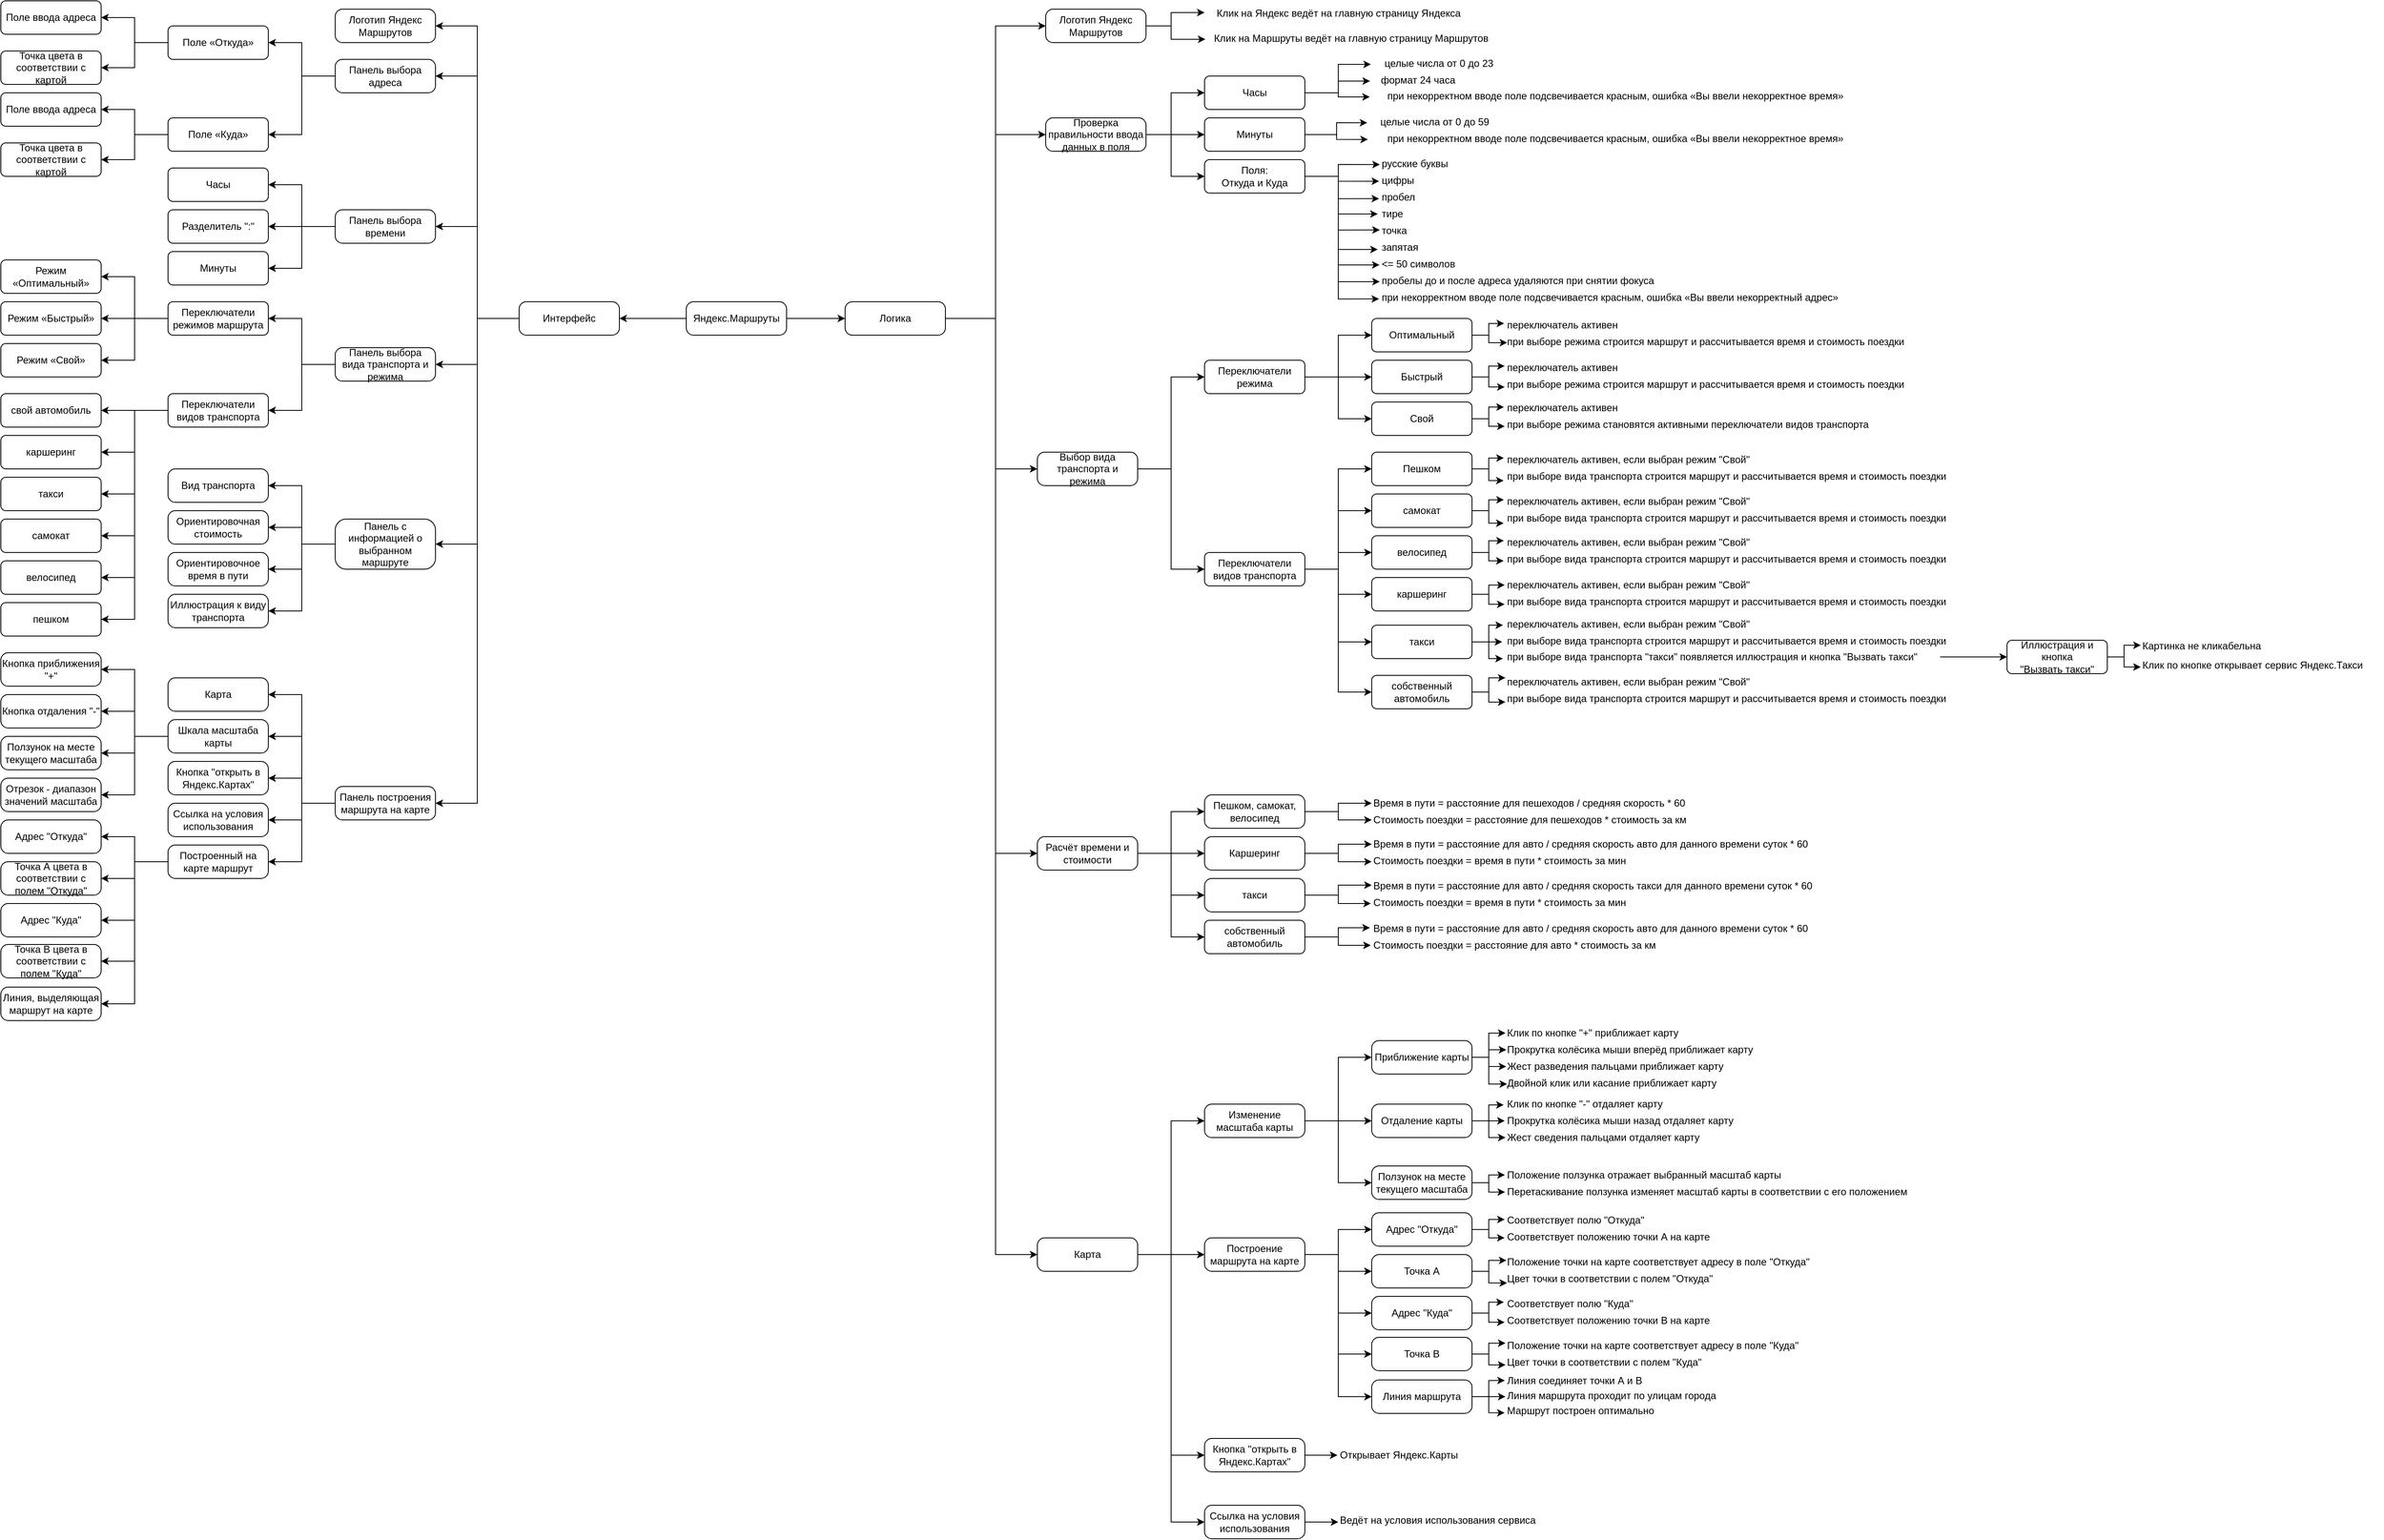 <mxfile version="20.6.0" type="github"><diagram id="mye7cpsdecRdVJIh1ltE" name="Page-1"><mxGraphModel dx="2249" dy="744" grid="1" gridSize="10" guides="1" tooltips="1" connect="1" arrows="1" fold="1" page="1" pageScale="1" pageWidth="827" pageHeight="1169" math="0" shadow="0"><root><mxCell id="0"/><mxCell id="1" parent="0"/><mxCell id="GoWqnwifKlF_Yr-xNYbi-38" style="edgeStyle=none;rounded=0;orthogonalLoop=1;jettySize=auto;html=1;exitX=0;exitY=0.5;exitDx=0;exitDy=0;entryX=1;entryY=0.5;entryDx=0;entryDy=0;" parent="1" source="GoWqnwifKlF_Yr-xNYbi-1" target="GoWqnwifKlF_Yr-xNYbi-3" edge="1"><mxGeometry relative="1" as="geometry"><mxPoint x="270" y="380" as="targetPoint"/></mxGeometry></mxCell><mxCell id="qn3d2HcTWaKksIYHcs9O-18" style="edgeStyle=none;rounded=0;orthogonalLoop=1;jettySize=auto;html=1;exitX=1;exitY=0.5;exitDx=0;exitDy=0;" parent="1" source="GoWqnwifKlF_Yr-xNYbi-1" edge="1"><mxGeometry relative="1" as="geometry"><mxPoint x="530" y="380" as="targetPoint"/></mxGeometry></mxCell><mxCell id="GoWqnwifKlF_Yr-xNYbi-1" value="Яндекс.Маршруты" style="rounded=1;whiteSpace=wrap;html=1;arcSize=22;" parent="1" vertex="1"><mxGeometry x="340" y="360" width="120" height="40" as="geometry"/></mxCell><mxCell id="6fNTjKEqkTFXE6aedPF1-38" style="edgeStyle=orthogonalEdgeStyle;rounded=0;orthogonalLoop=1;jettySize=auto;html=1;exitX=0;exitY=0.5;exitDx=0;exitDy=0;entryX=1;entryY=0.5;entryDx=0;entryDy=0;" parent="1" source="GoWqnwifKlF_Yr-xNYbi-3" target="OxW7yi1mNQBKnJ8u3WXz-2" edge="1"><mxGeometry relative="1" as="geometry"/></mxCell><mxCell id="6fNTjKEqkTFXE6aedPF1-39" style="edgeStyle=orthogonalEdgeStyle;rounded=0;orthogonalLoop=1;jettySize=auto;html=1;exitX=0;exitY=0.5;exitDx=0;exitDy=0;entryX=1;entryY=0.5;entryDx=0;entryDy=0;" parent="1" source="GoWqnwifKlF_Yr-xNYbi-3" target="GoWqnwifKlF_Yr-xNYbi-43" edge="1"><mxGeometry relative="1" as="geometry"/></mxCell><mxCell id="6fNTjKEqkTFXE6aedPF1-40" style="edgeStyle=orthogonalEdgeStyle;rounded=0;orthogonalLoop=1;jettySize=auto;html=1;exitX=0;exitY=0.5;exitDx=0;exitDy=0;entryX=1;entryY=0.5;entryDx=0;entryDy=0;" parent="1" source="GoWqnwifKlF_Yr-xNYbi-3" target="GoWqnwifKlF_Yr-xNYbi-45" edge="1"><mxGeometry relative="1" as="geometry"/></mxCell><mxCell id="6fNTjKEqkTFXE6aedPF1-46" style="edgeStyle=orthogonalEdgeStyle;rounded=0;orthogonalLoop=1;jettySize=auto;html=1;exitX=0;exitY=0.5;exitDx=0;exitDy=0;entryX=1;entryY=0.5;entryDx=0;entryDy=0;" parent="1" source="GoWqnwifKlF_Yr-xNYbi-3" target="6fNTjKEqkTFXE6aedPF1-45" edge="1"><mxGeometry relative="1" as="geometry"/></mxCell><mxCell id="6fNTjKEqkTFXE6aedPF1-65" style="edgeStyle=orthogonalEdgeStyle;rounded=0;orthogonalLoop=1;jettySize=auto;html=1;exitX=0;exitY=0.5;exitDx=0;exitDy=0;" parent="1" source="GoWqnwifKlF_Yr-xNYbi-3" target="6fNTjKEqkTFXE6aedPF1-64" edge="1"><mxGeometry relative="1" as="geometry"><Array as="points"><mxPoint x="90" y="380"/><mxPoint x="90" y="650"/></Array></mxGeometry></mxCell><mxCell id="6fNTjKEqkTFXE6aedPF1-77" style="edgeStyle=orthogonalEdgeStyle;rounded=0;orthogonalLoop=1;jettySize=auto;html=1;exitX=0;exitY=0.5;exitDx=0;exitDy=0;" parent="1" source="GoWqnwifKlF_Yr-xNYbi-3" target="6fNTjKEqkTFXE6aedPF1-76" edge="1"><mxGeometry relative="1" as="geometry"><Array as="points"><mxPoint x="90" y="380"/><mxPoint x="90" y="960"/></Array></mxGeometry></mxCell><mxCell id="GoWqnwifKlF_Yr-xNYbi-3" value="Интерфейс" style="rounded=1;whiteSpace=wrap;html=1;arcSize=22;" parent="1" vertex="1"><mxGeometry x="140" y="360" width="120" height="40" as="geometry"/></mxCell><mxCell id="oigtg8h2ie4QQOlHJKOF-9" style="edgeStyle=none;rounded=0;orthogonalLoop=1;jettySize=auto;html=1;exitX=1;exitY=0.5;exitDx=0;exitDy=0;entryX=0;entryY=0.5;entryDx=0;entryDy=0;" parent="1" source="GoWqnwifKlF_Yr-xNYbi-4" target="1TeGdCUXOgK4ZyCQS8VF-10" edge="1"><mxGeometry relative="1" as="geometry"><mxPoint x="960" y="110" as="targetPoint"/><Array as="points"><mxPoint x="920" y="160"/><mxPoint x="920" y="110"/></Array></mxGeometry></mxCell><mxCell id="oigtg8h2ie4QQOlHJKOF-10" style="edgeStyle=none;rounded=0;orthogonalLoop=1;jettySize=auto;html=1;exitX=1;exitY=0.5;exitDx=0;exitDy=0;entryX=0;entryY=0.5;entryDx=0;entryDy=0;" parent="1" source="GoWqnwifKlF_Yr-xNYbi-4" target="1TeGdCUXOgK4ZyCQS8VF-11" edge="1"><mxGeometry relative="1" as="geometry"><mxPoint x="960" y="160" as="targetPoint"/><Array as="points"><mxPoint x="920" y="160"/></Array></mxGeometry></mxCell><mxCell id="1TeGdCUXOgK4ZyCQS8VF-14" style="edgeStyle=orthogonalEdgeStyle;rounded=0;orthogonalLoop=1;jettySize=auto;html=1;exitX=1;exitY=0.5;exitDx=0;exitDy=0;entryX=0;entryY=0.5;entryDx=0;entryDy=0;" parent="1" source="GoWqnwifKlF_Yr-xNYbi-4" target="1TeGdCUXOgK4ZyCQS8VF-12" edge="1"><mxGeometry relative="1" as="geometry"><Array as="points"><mxPoint x="920" y="160"/><mxPoint x="920" y="210"/></Array></mxGeometry></mxCell><mxCell id="GoWqnwifKlF_Yr-xNYbi-4" value="Проверка правильности ввода данных в поля" style="rounded=1;whiteSpace=wrap;html=1;arcSize=22;" parent="1" vertex="1"><mxGeometry x="770" y="140" width="120" height="40" as="geometry"/></mxCell><mxCell id="1TeGdCUXOgK4ZyCQS8VF-61" style="edgeStyle=orthogonalEdgeStyle;rounded=0;orthogonalLoop=1;jettySize=auto;html=1;exitX=1;exitY=0.5;exitDx=0;exitDy=0;entryX=0;entryY=0.5;entryDx=0;entryDy=0;" parent="1" source="GoWqnwifKlF_Yr-xNYbi-5" target="1TeGdCUXOgK4ZyCQS8VF-59" edge="1"><mxGeometry relative="1" as="geometry"/></mxCell><mxCell id="1TeGdCUXOgK4ZyCQS8VF-62" style="edgeStyle=orthogonalEdgeStyle;rounded=0;orthogonalLoop=1;jettySize=auto;html=1;exitX=1;exitY=0.5;exitDx=0;exitDy=0;entryX=0;entryY=0.5;entryDx=0;entryDy=0;" parent="1" source="GoWqnwifKlF_Yr-xNYbi-5" target="1TeGdCUXOgK4ZyCQS8VF-60" edge="1"><mxGeometry relative="1" as="geometry"/></mxCell><mxCell id="GoWqnwifKlF_Yr-xNYbi-5" value="Выбор вида транспорта и режима" style="rounded=1;whiteSpace=wrap;html=1;arcSize=22;" parent="1" vertex="1"><mxGeometry x="760" y="540" width="120" height="40" as="geometry"/></mxCell><mxCell id="6fNTjKEqkTFXE6aedPF1-61" style="edgeStyle=orthogonalEdgeStyle;rounded=0;orthogonalLoop=1;jettySize=auto;html=1;exitX=0;exitY=0.5;exitDx=0;exitDy=0;entryX=1;entryY=0.5;entryDx=0;entryDy=0;" parent="1" source="GoWqnwifKlF_Yr-xNYbi-43" target="6fNTjKEqkTFXE6aedPF1-3" edge="1"><mxGeometry relative="1" as="geometry"/></mxCell><mxCell id="6fNTjKEqkTFXE6aedPF1-62" style="edgeStyle=orthogonalEdgeStyle;rounded=0;orthogonalLoop=1;jettySize=auto;html=1;exitX=0;exitY=0.5;exitDx=0;exitDy=0;entryX=1;entryY=0.5;entryDx=0;entryDy=0;" parent="1" source="GoWqnwifKlF_Yr-xNYbi-43" target="6fNTjKEqkTFXE6aedPF1-5" edge="1"><mxGeometry relative="1" as="geometry"/></mxCell><mxCell id="6fNTjKEqkTFXE6aedPF1-63" style="edgeStyle=orthogonalEdgeStyle;rounded=0;orthogonalLoop=1;jettySize=auto;html=1;exitX=0;exitY=0.5;exitDx=0;exitDy=0;entryX=1;entryY=0.5;entryDx=0;entryDy=0;" parent="1" source="GoWqnwifKlF_Yr-xNYbi-43" target="6fNTjKEqkTFXE6aedPF1-4" edge="1"><mxGeometry relative="1" as="geometry"/></mxCell><mxCell id="GoWqnwifKlF_Yr-xNYbi-43" value="Панель выбора времени" style="rounded=1;whiteSpace=wrap;html=1;arcSize=22;" parent="1" vertex="1"><mxGeometry x="-80" y="250" width="120" height="40" as="geometry"/></mxCell><mxCell id="6fNTjKEqkTFXE6aedPF1-58" style="edgeStyle=orthogonalEdgeStyle;rounded=0;orthogonalLoop=1;jettySize=auto;html=1;exitX=0;exitY=0.5;exitDx=0;exitDy=0;entryX=1;entryY=0.5;entryDx=0;entryDy=0;" parent="1" source="GoWqnwifKlF_Yr-xNYbi-45" target="6fNTjKEqkTFXE6aedPF1-1" edge="1"><mxGeometry relative="1" as="geometry"/></mxCell><mxCell id="6fNTjKEqkTFXE6aedPF1-59" style="edgeStyle=orthogonalEdgeStyle;rounded=0;orthogonalLoop=1;jettySize=auto;html=1;exitX=0;exitY=0.5;exitDx=0;exitDy=0;entryX=1;entryY=0.5;entryDx=0;entryDy=0;" parent="1" source="GoWqnwifKlF_Yr-xNYbi-45" target="6fNTjKEqkTFXE6aedPF1-2" edge="1"><mxGeometry relative="1" as="geometry"/></mxCell><mxCell id="GoWqnwifKlF_Yr-xNYbi-45" value="Панель выбора адреса" style="rounded=1;whiteSpace=wrap;html=1;arcSize=22;" parent="1" vertex="1"><mxGeometry x="-80" y="70" width="120" height="40" as="geometry"/></mxCell><mxCell id="qn3d2HcTWaKksIYHcs9O-7" style="edgeStyle=none;rounded=0;orthogonalLoop=1;jettySize=auto;html=1;exitX=1;exitY=0.5;exitDx=0;exitDy=0;entryX=0;entryY=0.5;entryDx=0;entryDy=0;" parent="1" source="qn3d2HcTWaKksIYHcs9O-5" target="GoWqnwifKlF_Yr-xNYbi-5" edge="1"><mxGeometry relative="1" as="geometry"><Array as="points"><mxPoint x="710" y="380"/><mxPoint x="710" y="560"/></Array></mxGeometry></mxCell><mxCell id="qn3d2HcTWaKksIYHcs9O-15" style="edgeStyle=none;rounded=0;orthogonalLoop=1;jettySize=auto;html=1;exitX=1;exitY=0.5;exitDx=0;exitDy=0;entryX=0;entryY=0.5;entryDx=0;entryDy=0;" parent="1" source="qn3d2HcTWaKksIYHcs9O-5" target="qn3d2HcTWaKksIYHcs9O-14" edge="1"><mxGeometry relative="1" as="geometry"><mxPoint x="760" y="380" as="targetPoint"/><Array as="points"><mxPoint x="710" y="380"/><mxPoint x="710" y="1020"/></Array></mxGeometry></mxCell><mxCell id="OxW7yi1mNQBKnJ8u3WXz-6" style="edgeStyle=none;rounded=0;orthogonalLoop=1;jettySize=auto;html=1;exitX=1;exitY=0.5;exitDx=0;exitDy=0;entryX=0;entryY=0.5;entryDx=0;entryDy=0;" parent="1" source="qn3d2HcTWaKksIYHcs9O-5" target="GoWqnwifKlF_Yr-xNYbi-4" edge="1"><mxGeometry relative="1" as="geometry"><mxPoint x="770" y="500" as="targetPoint"/><Array as="points"><mxPoint x="710" y="380"/><mxPoint x="710" y="160"/></Array></mxGeometry></mxCell><mxCell id="OxW7yi1mNQBKnJ8u3WXz-7" style="edgeStyle=none;rounded=0;orthogonalLoop=1;jettySize=auto;html=1;exitX=1;exitY=0.5;exitDx=0;exitDy=0;entryX=0;entryY=0.5;entryDx=0;entryDy=0;" parent="1" source="qn3d2HcTWaKksIYHcs9O-5" edge="1" target="t0klWny1QTj11VJ2f9qx-98"><mxGeometry relative="1" as="geometry"><mxPoint x="760" y="1220" as="targetPoint"/><Array as="points"><mxPoint x="710" y="380"/><mxPoint x="710" y="1500"/></Array></mxGeometry></mxCell><mxCell id="1TeGdCUXOgK4ZyCQS8VF-2" style="edgeStyle=orthogonalEdgeStyle;rounded=0;orthogonalLoop=1;jettySize=auto;html=1;exitX=1;exitY=0.5;exitDx=0;exitDy=0;entryX=0;entryY=0.5;entryDx=0;entryDy=0;" parent="1" source="qn3d2HcTWaKksIYHcs9O-5" target="1TeGdCUXOgK4ZyCQS8VF-1" edge="1"><mxGeometry relative="1" as="geometry"/></mxCell><mxCell id="qn3d2HcTWaKksIYHcs9O-5" value="Логика" style="rounded=1;whiteSpace=wrap;html=1;arcSize=22;" parent="1" vertex="1"><mxGeometry x="530" y="360" width="120" height="40" as="geometry"/></mxCell><mxCell id="oigtg8h2ie4QQOlHJKOF-13" style="edgeStyle=none;rounded=0;orthogonalLoop=1;jettySize=auto;html=1;exitX=1;exitY=0.5;exitDx=0;exitDy=0;entryX=0;entryY=0.5;entryDx=0;entryDy=0;" parent="1" source="qn3d2HcTWaKksIYHcs9O-14" edge="1" target="t0klWny1QTj11VJ2f9qx-64"><mxGeometry relative="1" as="geometry"><mxPoint x="960" y="1020" as="targetPoint"/></mxGeometry></mxCell><mxCell id="t0klWny1QTj11VJ2f9qx-69" style="edgeStyle=orthogonalEdgeStyle;rounded=0;orthogonalLoop=1;jettySize=auto;html=1;exitX=1;exitY=0.5;exitDx=0;exitDy=0;entryX=0;entryY=0.5;entryDx=0;entryDy=0;" edge="1" parent="1" source="qn3d2HcTWaKksIYHcs9O-14" target="t0klWny1QTj11VJ2f9qx-63"><mxGeometry relative="1" as="geometry"/></mxCell><mxCell id="t0klWny1QTj11VJ2f9qx-70" style="edgeStyle=orthogonalEdgeStyle;rounded=0;orthogonalLoop=1;jettySize=auto;html=1;exitX=1;exitY=0.5;exitDx=0;exitDy=0;entryX=0;entryY=0.5;entryDx=0;entryDy=0;" edge="1" parent="1" source="qn3d2HcTWaKksIYHcs9O-14" target="t0klWny1QTj11VJ2f9qx-68"><mxGeometry relative="1" as="geometry"/></mxCell><mxCell id="t0klWny1QTj11VJ2f9qx-81" style="edgeStyle=orthogonalEdgeStyle;rounded=0;orthogonalLoop=1;jettySize=auto;html=1;exitX=1;exitY=0.5;exitDx=0;exitDy=0;entryX=0;entryY=0.5;entryDx=0;entryDy=0;" edge="1" parent="1" source="qn3d2HcTWaKksIYHcs9O-14" target="t0klWny1QTj11VJ2f9qx-80"><mxGeometry relative="1" as="geometry"/></mxCell><mxCell id="qn3d2HcTWaKksIYHcs9O-14" value="Расчёт времени и стоимости" style="rounded=1;whiteSpace=wrap;html=1;arcSize=22;" parent="1" vertex="1"><mxGeometry x="760" y="1000" width="120" height="40" as="geometry"/></mxCell><mxCell id="6fNTjKEqkTFXE6aedPF1-36" style="edgeStyle=orthogonalEdgeStyle;rounded=0;orthogonalLoop=1;jettySize=auto;html=1;exitX=0;exitY=0.5;exitDx=0;exitDy=0;entryX=1;entryY=0.5;entryDx=0;entryDy=0;" parent="1" source="OxW7yi1mNQBKnJ8u3WXz-2" target="6fNTjKEqkTFXE6aedPF1-12" edge="1"><mxGeometry relative="1" as="geometry"/></mxCell><mxCell id="6fNTjKEqkTFXE6aedPF1-37" style="edgeStyle=orthogonalEdgeStyle;rounded=0;orthogonalLoop=1;jettySize=auto;html=1;exitX=0;exitY=0.5;exitDx=0;exitDy=0;entryX=1;entryY=0.5;entryDx=0;entryDy=0;" parent="1" source="OxW7yi1mNQBKnJ8u3WXz-2" target="6fNTjKEqkTFXE6aedPF1-9" edge="1"><mxGeometry relative="1" as="geometry"/></mxCell><mxCell id="OxW7yi1mNQBKnJ8u3WXz-2" value="Панель выбора&lt;br&gt;вида транспорта и режима" style="rounded=1;whiteSpace=wrap;html=1;arcSize=22;" parent="1" vertex="1"><mxGeometry x="-80" y="415" width="120" height="40" as="geometry"/></mxCell><mxCell id="6fNTjKEqkTFXE6aedPF1-48" style="edgeStyle=orthogonalEdgeStyle;rounded=0;orthogonalLoop=1;jettySize=auto;html=1;exitX=0;exitY=0.5;exitDx=0;exitDy=0;" parent="1" source="6fNTjKEqkTFXE6aedPF1-1" target="6fNTjKEqkTFXE6aedPF1-47" edge="1"><mxGeometry relative="1" as="geometry"/></mxCell><mxCell id="6fNTjKEqkTFXE6aedPF1-53" style="edgeStyle=orthogonalEdgeStyle;rounded=0;orthogonalLoop=1;jettySize=auto;html=1;exitX=0;exitY=0.5;exitDx=0;exitDy=0;" parent="1" source="6fNTjKEqkTFXE6aedPF1-1" target="6fNTjKEqkTFXE6aedPF1-52" edge="1"><mxGeometry relative="1" as="geometry"/></mxCell><mxCell id="6fNTjKEqkTFXE6aedPF1-1" value="Поле «Откуда»" style="rounded=1;whiteSpace=wrap;html=1;" parent="1" vertex="1"><mxGeometry x="-280" y="30" width="120" height="40" as="geometry"/></mxCell><mxCell id="6fNTjKEqkTFXE6aedPF1-55" style="edgeStyle=orthogonalEdgeStyle;rounded=0;orthogonalLoop=1;jettySize=auto;html=1;exitX=0;exitY=0.5;exitDx=0;exitDy=0;" parent="1" source="6fNTjKEqkTFXE6aedPF1-2" target="6fNTjKEqkTFXE6aedPF1-54" edge="1"><mxGeometry relative="1" as="geometry"/></mxCell><mxCell id="6fNTjKEqkTFXE6aedPF1-57" style="edgeStyle=orthogonalEdgeStyle;rounded=0;orthogonalLoop=1;jettySize=auto;html=1;exitX=0;exitY=0.5;exitDx=0;exitDy=0;" parent="1" source="6fNTjKEqkTFXE6aedPF1-2" target="6fNTjKEqkTFXE6aedPF1-56" edge="1"><mxGeometry relative="1" as="geometry"/></mxCell><mxCell id="6fNTjKEqkTFXE6aedPF1-2" value="Поле «Куда»" style="rounded=1;whiteSpace=wrap;html=1;" parent="1" vertex="1"><mxGeometry x="-280" y="140" width="120" height="40" as="geometry"/></mxCell><mxCell id="6fNTjKEqkTFXE6aedPF1-3" value="Часы" style="rounded=1;whiteSpace=wrap;html=1;" parent="1" vertex="1"><mxGeometry x="-280" y="200" width="120" height="40" as="geometry"/></mxCell><mxCell id="6fNTjKEqkTFXE6aedPF1-4" value="Минуты" style="rounded=1;whiteSpace=wrap;html=1;" parent="1" vertex="1"><mxGeometry x="-280" y="300" width="120" height="40" as="geometry"/></mxCell><mxCell id="6fNTjKEqkTFXE6aedPF1-5" value="Разделитель &quot;:&quot;" style="rounded=1;whiteSpace=wrap;html=1;" parent="1" vertex="1"><mxGeometry x="-280" y="250" width="120" height="40" as="geometry"/></mxCell><mxCell id="6fNTjKEqkTFXE6aedPF1-6" value="Режим «Оптимальный»" style="rounded=1;whiteSpace=wrap;html=1;" parent="1" vertex="1"><mxGeometry x="-480" y="310" width="120" height="40" as="geometry"/></mxCell><mxCell id="6fNTjKEqkTFXE6aedPF1-7" value="Режим «Быстрый»" style="rounded=1;whiteSpace=wrap;html=1;" parent="1" vertex="1"><mxGeometry x="-480" y="360" width="120" height="40" as="geometry"/></mxCell><mxCell id="6fNTjKEqkTFXE6aedPF1-8" value="Режим «Свой»" style="rounded=1;whiteSpace=wrap;html=1;" parent="1" vertex="1"><mxGeometry x="-480" y="410" width="120" height="40" as="geometry"/></mxCell><mxCell id="6fNTjKEqkTFXE6aedPF1-26" style="edgeStyle=orthogonalEdgeStyle;rounded=0;orthogonalLoop=1;jettySize=auto;html=1;exitX=0;exitY=0.5;exitDx=0;exitDy=0;entryX=1;entryY=0.5;entryDx=0;entryDy=0;" parent="1" source="6fNTjKEqkTFXE6aedPF1-9" target="6fNTjKEqkTFXE6aedPF1-20" edge="1"><mxGeometry relative="1" as="geometry"/></mxCell><mxCell id="6fNTjKEqkTFXE6aedPF1-27" style="edgeStyle=orthogonalEdgeStyle;rounded=0;orthogonalLoop=1;jettySize=auto;html=1;exitX=0;exitY=0.5;exitDx=0;exitDy=0;entryX=1;entryY=0.5;entryDx=0;entryDy=0;" parent="1" source="6fNTjKEqkTFXE6aedPF1-9" target="6fNTjKEqkTFXE6aedPF1-21" edge="1"><mxGeometry relative="1" as="geometry"/></mxCell><mxCell id="6fNTjKEqkTFXE6aedPF1-28" style="edgeStyle=orthogonalEdgeStyle;rounded=0;orthogonalLoop=1;jettySize=auto;html=1;exitX=0;exitY=0.5;exitDx=0;exitDy=0;entryX=1;entryY=0.5;entryDx=0;entryDy=0;" parent="1" source="6fNTjKEqkTFXE6aedPF1-9" target="6fNTjKEqkTFXE6aedPF1-22" edge="1"><mxGeometry relative="1" as="geometry"/></mxCell><mxCell id="6fNTjKEqkTFXE6aedPF1-29" style="edgeStyle=orthogonalEdgeStyle;rounded=0;orthogonalLoop=1;jettySize=auto;html=1;exitX=0;exitY=0.5;exitDx=0;exitDy=0;entryX=1;entryY=0.5;entryDx=0;entryDy=0;" parent="1" source="6fNTjKEqkTFXE6aedPF1-9" target="6fNTjKEqkTFXE6aedPF1-23" edge="1"><mxGeometry relative="1" as="geometry"/></mxCell><mxCell id="6fNTjKEqkTFXE6aedPF1-30" style="edgeStyle=orthogonalEdgeStyle;rounded=0;orthogonalLoop=1;jettySize=auto;html=1;exitX=0;exitY=0.5;exitDx=0;exitDy=0;entryX=1;entryY=0.5;entryDx=0;entryDy=0;" parent="1" source="6fNTjKEqkTFXE6aedPF1-9" target="6fNTjKEqkTFXE6aedPF1-24" edge="1"><mxGeometry relative="1" as="geometry"/></mxCell><mxCell id="6fNTjKEqkTFXE6aedPF1-31" style="edgeStyle=orthogonalEdgeStyle;rounded=0;orthogonalLoop=1;jettySize=auto;html=1;exitX=0;exitY=0.5;exitDx=0;exitDy=0;entryX=1;entryY=0.5;entryDx=0;entryDy=0;" parent="1" source="6fNTjKEqkTFXE6aedPF1-9" target="6fNTjKEqkTFXE6aedPF1-25" edge="1"><mxGeometry relative="1" as="geometry"/></mxCell><mxCell id="6fNTjKEqkTFXE6aedPF1-9" value="Переключатели видов транспорта" style="rounded=1;whiteSpace=wrap;html=1;" parent="1" vertex="1"><mxGeometry x="-280" y="470" width="120" height="40" as="geometry"/></mxCell><mxCell id="6fNTjKEqkTFXE6aedPF1-17" style="edgeStyle=orthogonalEdgeStyle;rounded=0;orthogonalLoop=1;jettySize=auto;html=1;exitX=0;exitY=0.5;exitDx=0;exitDy=0;entryX=1;entryY=0.5;entryDx=0;entryDy=0;" parent="1" source="6fNTjKEqkTFXE6aedPF1-12" target="6fNTjKEqkTFXE6aedPF1-7" edge="1"><mxGeometry relative="1" as="geometry"/></mxCell><mxCell id="6fNTjKEqkTFXE6aedPF1-18" style="edgeStyle=orthogonalEdgeStyle;rounded=0;orthogonalLoop=1;jettySize=auto;html=1;exitX=0;exitY=0.5;exitDx=0;exitDy=0;entryX=1;entryY=0.5;entryDx=0;entryDy=0;" parent="1" source="6fNTjKEqkTFXE6aedPF1-12" target="6fNTjKEqkTFXE6aedPF1-6" edge="1"><mxGeometry relative="1" as="geometry"/></mxCell><mxCell id="6fNTjKEqkTFXE6aedPF1-19" style="edgeStyle=orthogonalEdgeStyle;rounded=0;orthogonalLoop=1;jettySize=auto;html=1;exitX=0;exitY=0.5;exitDx=0;exitDy=0;entryX=1;entryY=0.5;entryDx=0;entryDy=0;" parent="1" source="6fNTjKEqkTFXE6aedPF1-12" target="6fNTjKEqkTFXE6aedPF1-8" edge="1"><mxGeometry relative="1" as="geometry"/></mxCell><mxCell id="6fNTjKEqkTFXE6aedPF1-12" value="Переключатели режимов маршрута" style="rounded=1;whiteSpace=wrap;html=1;" parent="1" vertex="1"><mxGeometry x="-280" y="360" width="120" height="40" as="geometry"/></mxCell><mxCell id="6fNTjKEqkTFXE6aedPF1-20" value="свой автомобиль" style="rounded=1;whiteSpace=wrap;html=1;" parent="1" vertex="1"><mxGeometry x="-480" y="470" width="120" height="40" as="geometry"/></mxCell><mxCell id="6fNTjKEqkTFXE6aedPF1-21" value="каршеринг" style="rounded=1;whiteSpace=wrap;html=1;" parent="1" vertex="1"><mxGeometry x="-480" y="520" width="120" height="40" as="geometry"/></mxCell><mxCell id="6fNTjKEqkTFXE6aedPF1-22" value="такси" style="rounded=1;whiteSpace=wrap;html=1;" parent="1" vertex="1"><mxGeometry x="-480" y="570" width="120" height="40" as="geometry"/></mxCell><mxCell id="6fNTjKEqkTFXE6aedPF1-23" value="самокат" style="rounded=1;whiteSpace=wrap;html=1;" parent="1" vertex="1"><mxGeometry x="-480" y="620" width="120" height="40" as="geometry"/></mxCell><mxCell id="6fNTjKEqkTFXE6aedPF1-24" value="велосипед" style="rounded=1;whiteSpace=wrap;html=1;" parent="1" vertex="1"><mxGeometry x="-480" y="670" width="120" height="40" as="geometry"/></mxCell><mxCell id="6fNTjKEqkTFXE6aedPF1-25" value="пешком" style="rounded=1;whiteSpace=wrap;html=1;" parent="1" vertex="1"><mxGeometry x="-480" y="720" width="120" height="40" as="geometry"/></mxCell><mxCell id="6fNTjKEqkTFXE6aedPF1-45" value="Логотип Яндекс Маршрутов" style="rounded=1;whiteSpace=wrap;html=1;arcSize=22;" parent="1" vertex="1"><mxGeometry x="-80" y="10" width="120" height="40" as="geometry"/></mxCell><mxCell id="6fNTjKEqkTFXE6aedPF1-47" value="Поле ввода адреса" style="rounded=1;whiteSpace=wrap;html=1;" parent="1" vertex="1"><mxGeometry x="-480" width="120" height="40" as="geometry"/></mxCell><mxCell id="6fNTjKEqkTFXE6aedPF1-51" value="" style="edgeStyle=orthogonalEdgeStyle;rounded=0;orthogonalLoop=1;jettySize=auto;html=1;exitX=0;exitY=0.5;exitDx=0;exitDy=0;endArrow=none;" parent="1" source="6fNTjKEqkTFXE6aedPF1-1" target="6fNTjKEqkTFXE6aedPF1-47" edge="1"><mxGeometry relative="1" as="geometry"><mxPoint x="-280" y="30" as="sourcePoint"/><mxPoint x="-420" y="190" as="targetPoint"/></mxGeometry></mxCell><mxCell id="6fNTjKEqkTFXE6aedPF1-52" value="Точка цвета в соответствии с картой" style="rounded=1;whiteSpace=wrap;html=1;" parent="1" vertex="1"><mxGeometry x="-480" y="60" width="120" height="40" as="geometry"/></mxCell><mxCell id="6fNTjKEqkTFXE6aedPF1-54" value="Поле ввода адреса" style="rounded=1;whiteSpace=wrap;html=1;" parent="1" vertex="1"><mxGeometry x="-480" y="110" width="120" height="40" as="geometry"/></mxCell><mxCell id="6fNTjKEqkTFXE6aedPF1-56" value="Точка цвета в соответствии с картой" style="rounded=1;whiteSpace=wrap;html=1;" parent="1" vertex="1"><mxGeometry x="-480" y="170" width="120" height="40" as="geometry"/></mxCell><mxCell id="6fNTjKEqkTFXE6aedPF1-69" style="edgeStyle=orthogonalEdgeStyle;rounded=0;orthogonalLoop=1;jettySize=auto;html=1;exitX=0;exitY=0.5;exitDx=0;exitDy=0;" parent="1" source="6fNTjKEqkTFXE6aedPF1-64" target="6fNTjKEqkTFXE6aedPF1-68" edge="1"><mxGeometry relative="1" as="geometry"><Array as="points"><mxPoint x="-120" y="650"/><mxPoint x="-120" y="580"/></Array></mxGeometry></mxCell><mxCell id="6fNTjKEqkTFXE6aedPF1-71" style="edgeStyle=orthogonalEdgeStyle;rounded=0;orthogonalLoop=1;jettySize=auto;html=1;exitX=0;exitY=0.5;exitDx=0;exitDy=0;" parent="1" source="6fNTjKEqkTFXE6aedPF1-64" target="6fNTjKEqkTFXE6aedPF1-70" edge="1"><mxGeometry relative="1" as="geometry"/></mxCell><mxCell id="6fNTjKEqkTFXE6aedPF1-73" style="edgeStyle=orthogonalEdgeStyle;rounded=0;orthogonalLoop=1;jettySize=auto;html=1;exitX=0;exitY=0.5;exitDx=0;exitDy=0;" parent="1" source="6fNTjKEqkTFXE6aedPF1-64" target="6fNTjKEqkTFXE6aedPF1-72" edge="1"><mxGeometry relative="1" as="geometry"><Array as="points"><mxPoint x="-120" y="650"/><mxPoint x="-120" y="680"/></Array></mxGeometry></mxCell><mxCell id="6fNTjKEqkTFXE6aedPF1-75" style="edgeStyle=orthogonalEdgeStyle;rounded=0;orthogonalLoop=1;jettySize=auto;html=1;exitX=0;exitY=0.5;exitDx=0;exitDy=0;" parent="1" source="6fNTjKEqkTFXE6aedPF1-64" target="6fNTjKEqkTFXE6aedPF1-74" edge="1"><mxGeometry relative="1" as="geometry"><Array as="points"><mxPoint x="-120" y="650"/><mxPoint x="-120" y="730"/></Array></mxGeometry></mxCell><mxCell id="6fNTjKEqkTFXE6aedPF1-64" value="Панель с информацией о выбранном маршруте" style="rounded=1;whiteSpace=wrap;html=1;arcSize=22;" parent="1" vertex="1"><mxGeometry x="-80" y="620" width="120" height="60" as="geometry"/></mxCell><mxCell id="6fNTjKEqkTFXE6aedPF1-68" value="Вид транспорта" style="rounded=1;whiteSpace=wrap;html=1;arcSize=22;" parent="1" vertex="1"><mxGeometry x="-280" y="560" width="120" height="40" as="geometry"/></mxCell><mxCell id="6fNTjKEqkTFXE6aedPF1-70" value="Ориентировочная стоимость" style="rounded=1;whiteSpace=wrap;html=1;arcSize=22;" parent="1" vertex="1"><mxGeometry x="-280" y="610" width="120" height="40" as="geometry"/></mxCell><mxCell id="6fNTjKEqkTFXE6aedPF1-72" value="Ориентировочное время в пути" style="rounded=1;whiteSpace=wrap;html=1;arcSize=22;" parent="1" vertex="1"><mxGeometry x="-280" y="660" width="120" height="40" as="geometry"/></mxCell><mxCell id="6fNTjKEqkTFXE6aedPF1-74" value="Иллюстрация к виду транспорта" style="rounded=1;whiteSpace=wrap;html=1;arcSize=22;" parent="1" vertex="1"><mxGeometry x="-280" y="710" width="120" height="40" as="geometry"/></mxCell><mxCell id="6fNTjKEqkTFXE6aedPF1-79" style="edgeStyle=orthogonalEdgeStyle;rounded=0;orthogonalLoop=1;jettySize=auto;html=1;exitX=0;exitY=0.5;exitDx=0;exitDy=0;" parent="1" source="6fNTjKEqkTFXE6aedPF1-76" target="6fNTjKEqkTFXE6aedPF1-78" edge="1"><mxGeometry relative="1" as="geometry"><Array as="points"><mxPoint x="-120" y="960"/><mxPoint x="-120" y="830"/></Array></mxGeometry></mxCell><mxCell id="6fNTjKEqkTFXE6aedPF1-81" style="edgeStyle=orthogonalEdgeStyle;rounded=0;orthogonalLoop=1;jettySize=auto;html=1;exitX=0;exitY=0.5;exitDx=0;exitDy=0;" parent="1" source="6fNTjKEqkTFXE6aedPF1-76" target="6fNTjKEqkTFXE6aedPF1-80" edge="1"><mxGeometry relative="1" as="geometry"><Array as="points"><mxPoint x="-120" y="960"/><mxPoint x="-120" y="880"/></Array></mxGeometry></mxCell><mxCell id="6fNTjKEqkTFXE6aedPF1-91" style="edgeStyle=orthogonalEdgeStyle;rounded=0;orthogonalLoop=1;jettySize=auto;html=1;exitX=0;exitY=0.5;exitDx=0;exitDy=0;" parent="1" source="6fNTjKEqkTFXE6aedPF1-76" target="6fNTjKEqkTFXE6aedPF1-90" edge="1"><mxGeometry relative="1" as="geometry"><Array as="points"><mxPoint x="-120" y="960"/><mxPoint x="-120" y="930"/></Array></mxGeometry></mxCell><mxCell id="6fNTjKEqkTFXE6aedPF1-93" style="edgeStyle=orthogonalEdgeStyle;rounded=0;orthogonalLoop=1;jettySize=auto;html=1;exitX=0;exitY=0.5;exitDx=0;exitDy=0;" parent="1" source="6fNTjKEqkTFXE6aedPF1-76" target="6fNTjKEqkTFXE6aedPF1-92" edge="1"><mxGeometry relative="1" as="geometry"/></mxCell><mxCell id="6fNTjKEqkTFXE6aedPF1-95" style="edgeStyle=orthogonalEdgeStyle;rounded=0;orthogonalLoop=1;jettySize=auto;html=1;exitX=0;exitY=0.5;exitDx=0;exitDy=0;" parent="1" source="6fNTjKEqkTFXE6aedPF1-76" target="6fNTjKEqkTFXE6aedPF1-94" edge="1"><mxGeometry relative="1" as="geometry"><Array as="points"><mxPoint x="-120" y="960"/><mxPoint x="-120" y="1030"/></Array></mxGeometry></mxCell><mxCell id="6fNTjKEqkTFXE6aedPF1-76" value="Панель построения маршрута на карте" style="rounded=1;whiteSpace=wrap;html=1;arcSize=22;" parent="1" vertex="1"><mxGeometry x="-80" y="940" width="120" height="40" as="geometry"/></mxCell><mxCell id="6fNTjKEqkTFXE6aedPF1-78" value="Карта" style="rounded=1;whiteSpace=wrap;html=1;arcSize=22;" parent="1" vertex="1"><mxGeometry x="-280" y="810" width="120" height="40" as="geometry"/></mxCell><mxCell id="6fNTjKEqkTFXE6aedPF1-83" style="edgeStyle=orthogonalEdgeStyle;rounded=0;orthogonalLoop=1;jettySize=auto;html=1;exitX=0;exitY=0.5;exitDx=0;exitDy=0;" parent="1" source="6fNTjKEqkTFXE6aedPF1-80" target="6fNTjKEqkTFXE6aedPF1-82" edge="1"><mxGeometry relative="1" as="geometry"><Array as="points"><mxPoint x="-320" y="880"/><mxPoint x="-320" y="800"/></Array></mxGeometry></mxCell><mxCell id="6fNTjKEqkTFXE6aedPF1-85" style="edgeStyle=orthogonalEdgeStyle;rounded=0;orthogonalLoop=1;jettySize=auto;html=1;exitX=0;exitY=0.5;exitDx=0;exitDy=0;" parent="1" source="6fNTjKEqkTFXE6aedPF1-80" target="6fNTjKEqkTFXE6aedPF1-84" edge="1"><mxGeometry relative="1" as="geometry"/></mxCell><mxCell id="6fNTjKEqkTFXE6aedPF1-87" style="edgeStyle=orthogonalEdgeStyle;rounded=0;orthogonalLoop=1;jettySize=auto;html=1;exitX=0;exitY=0.5;exitDx=0;exitDy=0;" parent="1" source="6fNTjKEqkTFXE6aedPF1-80" target="6fNTjKEqkTFXE6aedPF1-86" edge="1"><mxGeometry relative="1" as="geometry"><Array as="points"><mxPoint x="-320" y="880"/><mxPoint x="-320" y="900"/></Array></mxGeometry></mxCell><mxCell id="6fNTjKEqkTFXE6aedPF1-89" style="edgeStyle=orthogonalEdgeStyle;rounded=0;orthogonalLoop=1;jettySize=auto;html=1;exitX=0;exitY=0.5;exitDx=0;exitDy=0;" parent="1" source="6fNTjKEqkTFXE6aedPF1-80" target="6fNTjKEqkTFXE6aedPF1-88" edge="1"><mxGeometry relative="1" as="geometry"><Array as="points"><mxPoint x="-320" y="880"/><mxPoint x="-320" y="950"/></Array></mxGeometry></mxCell><mxCell id="6fNTjKEqkTFXE6aedPF1-80" value="Шкала масштаба карты" style="rounded=1;whiteSpace=wrap;html=1;arcSize=22;" parent="1" vertex="1"><mxGeometry x="-280" y="860" width="120" height="40" as="geometry"/></mxCell><mxCell id="6fNTjKEqkTFXE6aedPF1-82" value="Кнопка приближения &quot;+&quot;" style="rounded=1;whiteSpace=wrap;html=1;arcSize=22;" parent="1" vertex="1"><mxGeometry x="-480" y="780" width="120" height="40" as="geometry"/></mxCell><mxCell id="6fNTjKEqkTFXE6aedPF1-84" value="Кнопка отдаления &quot;-&quot;" style="rounded=1;whiteSpace=wrap;html=1;arcSize=22;" parent="1" vertex="1"><mxGeometry x="-480" y="830" width="120" height="40" as="geometry"/></mxCell><mxCell id="6fNTjKEqkTFXE6aedPF1-86" value="Ползунок на месте текущего масштаба" style="rounded=1;whiteSpace=wrap;html=1;arcSize=22;" parent="1" vertex="1"><mxGeometry x="-480" y="880" width="120" height="40" as="geometry"/></mxCell><mxCell id="6fNTjKEqkTFXE6aedPF1-88" value="Отрезок - диапазон значений масштаба" style="rounded=1;whiteSpace=wrap;html=1;arcSize=22;" parent="1" vertex="1"><mxGeometry x="-480" y="930" width="120" height="40" as="geometry"/></mxCell><mxCell id="6fNTjKEqkTFXE6aedPF1-90" value="Кнопка &quot;открыть в Яндекс.Картах&quot;" style="rounded=1;whiteSpace=wrap;html=1;arcSize=22;" parent="1" vertex="1"><mxGeometry x="-280" y="910" width="120" height="40" as="geometry"/></mxCell><mxCell id="6fNTjKEqkTFXE6aedPF1-92" value="Ссылка на условия использования" style="rounded=1;whiteSpace=wrap;html=1;arcSize=22;" parent="1" vertex="1"><mxGeometry x="-280" y="960" width="120" height="40" as="geometry"/></mxCell><mxCell id="6fNTjKEqkTFXE6aedPF1-97" style="edgeStyle=orthogonalEdgeStyle;rounded=0;orthogonalLoop=1;jettySize=auto;html=1;exitX=0;exitY=0.5;exitDx=0;exitDy=0;" parent="1" source="6fNTjKEqkTFXE6aedPF1-94" target="6fNTjKEqkTFXE6aedPF1-96" edge="1"><mxGeometry relative="1" as="geometry"/></mxCell><mxCell id="6fNTjKEqkTFXE6aedPF1-99" style="edgeStyle=orthogonalEdgeStyle;rounded=0;orthogonalLoop=1;jettySize=auto;html=1;exitX=0;exitY=0.5;exitDx=0;exitDy=0;" parent="1" source="6fNTjKEqkTFXE6aedPF1-94" target="6fNTjKEqkTFXE6aedPF1-98" edge="1"><mxGeometry relative="1" as="geometry"><Array as="points"><mxPoint x="-320" y="1030"/><mxPoint x="-320" y="1100"/></Array></mxGeometry></mxCell><mxCell id="6fNTjKEqkTFXE6aedPF1-101" style="edgeStyle=orthogonalEdgeStyle;rounded=0;orthogonalLoop=1;jettySize=auto;html=1;exitX=0;exitY=0.5;exitDx=0;exitDy=0;" parent="1" source="6fNTjKEqkTFXE6aedPF1-94" target="6fNTjKEqkTFXE6aedPF1-100" edge="1"><mxGeometry relative="1" as="geometry"><Array as="points"><mxPoint x="-320" y="1030"/><mxPoint x="-320" y="1050"/></Array></mxGeometry></mxCell><mxCell id="6fNTjKEqkTFXE6aedPF1-103" style="edgeStyle=orthogonalEdgeStyle;rounded=0;orthogonalLoop=1;jettySize=auto;html=1;exitX=0;exitY=0.5;exitDx=0;exitDy=0;entryX=1;entryY=0.5;entryDx=0;entryDy=0;" parent="1" source="6fNTjKEqkTFXE6aedPF1-94" target="6fNTjKEqkTFXE6aedPF1-102" edge="1"><mxGeometry relative="1" as="geometry"/></mxCell><mxCell id="6fNTjKEqkTFXE6aedPF1-105" style="edgeStyle=orthogonalEdgeStyle;rounded=0;orthogonalLoop=1;jettySize=auto;html=1;exitX=0;exitY=0.5;exitDx=0;exitDy=0;" parent="1" source="6fNTjKEqkTFXE6aedPF1-94" target="6fNTjKEqkTFXE6aedPF1-104" edge="1"><mxGeometry relative="1" as="geometry"><Array as="points"><mxPoint x="-320" y="1030"/><mxPoint x="-320" y="1200"/></Array></mxGeometry></mxCell><mxCell id="6fNTjKEqkTFXE6aedPF1-94" value="Построенный на карте маршрут" style="rounded=1;whiteSpace=wrap;html=1;arcSize=22;" parent="1" vertex="1"><mxGeometry x="-280" y="1010" width="120" height="40" as="geometry"/></mxCell><mxCell id="6fNTjKEqkTFXE6aedPF1-96" value="Адрес &quot;Откуда&quot;" style="rounded=1;whiteSpace=wrap;html=1;arcSize=22;" parent="1" vertex="1"><mxGeometry x="-480" y="980" width="120" height="40" as="geometry"/></mxCell><mxCell id="6fNTjKEqkTFXE6aedPF1-98" value="Адрес &quot;Куда&quot;" style="rounded=1;whiteSpace=wrap;html=1;arcSize=22;" parent="1" vertex="1"><mxGeometry x="-480" y="1080" width="120" height="40" as="geometry"/></mxCell><mxCell id="6fNTjKEqkTFXE6aedPF1-100" value="Точка А цвета в соответствии с полем &quot;Откуда&quot;" style="rounded=1;whiteSpace=wrap;html=1;arcSize=22;" parent="1" vertex="1"><mxGeometry x="-480" y="1030" width="120" height="40" as="geometry"/></mxCell><mxCell id="6fNTjKEqkTFXE6aedPF1-102" value="Точка В цвета в соответствии с полем &quot;Куда&quot;" style="rounded=1;whiteSpace=wrap;html=1;arcSize=22;" parent="1" vertex="1"><mxGeometry x="-480" y="1129" width="120" height="40" as="geometry"/></mxCell><mxCell id="6fNTjKEqkTFXE6aedPF1-104" value="Линия, выделяющая маршрут на карте" style="rounded=1;whiteSpace=wrap;html=1;arcSize=22;" parent="1" vertex="1"><mxGeometry x="-480" y="1180" width="120" height="40" as="geometry"/></mxCell><mxCell id="1TeGdCUXOgK4ZyCQS8VF-6" style="edgeStyle=orthogonalEdgeStyle;rounded=0;orthogonalLoop=1;jettySize=auto;html=1;exitX=1;exitY=0.5;exitDx=0;exitDy=0;entryX=0;entryY=0.467;entryDx=0;entryDy=0;entryPerimeter=0;" parent="1" source="1TeGdCUXOgK4ZyCQS8VF-1" target="1TeGdCUXOgK4ZyCQS8VF-7" edge="1"><mxGeometry relative="1" as="geometry"><mxPoint x="970" y="70" as="targetPoint"/><Array as="points"><mxPoint x="920" y="30"/><mxPoint x="920" y="14"/></Array></mxGeometry></mxCell><mxCell id="1TeGdCUXOgK4ZyCQS8VF-9" style="edgeStyle=orthogonalEdgeStyle;rounded=0;orthogonalLoop=1;jettySize=auto;html=1;exitX=1;exitY=0.5;exitDx=0;exitDy=0;entryX=0.003;entryY=0.533;entryDx=0;entryDy=0;entryPerimeter=0;" parent="1" source="1TeGdCUXOgK4ZyCQS8VF-1" target="1TeGdCUXOgK4ZyCQS8VF-8" edge="1"><mxGeometry relative="1" as="geometry"><Array as="points"><mxPoint x="920" y="30"/><mxPoint x="920" y="46"/></Array></mxGeometry></mxCell><mxCell id="1TeGdCUXOgK4ZyCQS8VF-1" value="Логотип Яндекс Маршрутов" style="rounded=1;whiteSpace=wrap;html=1;arcSize=22;" parent="1" vertex="1"><mxGeometry x="770" y="10" width="120" height="40" as="geometry"/></mxCell><mxCell id="1TeGdCUXOgK4ZyCQS8VF-7" value="Клик на Яндекс ведёт на главную страницу Яндекса" style="text;html=1;align=center;verticalAlign=middle;resizable=0;points=[];autosize=1;strokeColor=none;fillColor=none;" parent="1" vertex="1"><mxGeometry x="960" width="320" height="30" as="geometry"/></mxCell><mxCell id="1TeGdCUXOgK4ZyCQS8VF-8" value="Клик на Маршруты ведёт на главную страницу Маршрутов" style="text;html=1;align=center;verticalAlign=middle;resizable=0;points=[];autosize=1;strokeColor=none;fillColor=none;" parent="1" vertex="1"><mxGeometry x="960" y="30" width="350" height="30" as="geometry"/></mxCell><mxCell id="1TeGdCUXOgK4ZyCQS8VF-17" style="edgeStyle=orthogonalEdgeStyle;rounded=0;orthogonalLoop=1;jettySize=auto;html=1;exitX=1;exitY=0.5;exitDx=0;exitDy=0;entryX=-0.006;entryY=0.533;entryDx=0;entryDy=0;entryPerimeter=0;" parent="1" source="1TeGdCUXOgK4ZyCQS8VF-10" target="1TeGdCUXOgK4ZyCQS8VF-16" edge="1"><mxGeometry relative="1" as="geometry"/></mxCell><mxCell id="1TeGdCUXOgK4ZyCQS8VF-20" style="edgeStyle=orthogonalEdgeStyle;rounded=0;orthogonalLoop=1;jettySize=auto;html=1;exitX=1;exitY=0.5;exitDx=0;exitDy=0;entryX=-0.018;entryY=0.533;entryDx=0;entryDy=0;entryPerimeter=0;" parent="1" source="1TeGdCUXOgK4ZyCQS8VF-10" target="1TeGdCUXOgK4ZyCQS8VF-18" edge="1"><mxGeometry relative="1" as="geometry"><mxPoint x="1100" y="120" as="targetPoint"/><Array as="points"><mxPoint x="1120" y="110"/><mxPoint x="1120" y="96"/></Array></mxGeometry></mxCell><mxCell id="1TeGdCUXOgK4ZyCQS8VF-26" style="edgeStyle=orthogonalEdgeStyle;rounded=0;orthogonalLoop=1;jettySize=auto;html=1;exitX=1;exitY=0.5;exitDx=0;exitDy=0;entryX=0.003;entryY=0.533;entryDx=0;entryDy=0;entryPerimeter=0;" parent="1" source="1TeGdCUXOgK4ZyCQS8VF-10" target="1TeGdCUXOgK4ZyCQS8VF-23" edge="1"><mxGeometry relative="1" as="geometry"><Array as="points"><mxPoint x="1120" y="110"/><mxPoint x="1120" y="115"/></Array></mxGeometry></mxCell><mxCell id="1TeGdCUXOgK4ZyCQS8VF-10" value="Часы" style="rounded=1;whiteSpace=wrap;html=1;" parent="1" vertex="1"><mxGeometry x="960" y="90" width="120" height="40" as="geometry"/></mxCell><mxCell id="1TeGdCUXOgK4ZyCQS8VF-30" style="edgeStyle=orthogonalEdgeStyle;rounded=0;orthogonalLoop=1;jettySize=auto;html=1;exitX=1;exitY=0.5;exitDx=0;exitDy=0;entryX=-0.001;entryY=0.528;entryDx=0;entryDy=0;entryPerimeter=0;" parent="1" source="1TeGdCUXOgK4ZyCQS8VF-11" target="1TeGdCUXOgK4ZyCQS8VF-29" edge="1"><mxGeometry relative="1" as="geometry"/></mxCell><mxCell id="1TeGdCUXOgK4ZyCQS8VF-31" style="edgeStyle=orthogonalEdgeStyle;rounded=0;orthogonalLoop=1;jettySize=auto;html=1;exitX=1;exitY=0.5;exitDx=0;exitDy=0;entryX=-0.002;entryY=0.528;entryDx=0;entryDy=0;entryPerimeter=0;" parent="1" source="1TeGdCUXOgK4ZyCQS8VF-11" target="1TeGdCUXOgK4ZyCQS8VF-28" edge="1"><mxGeometry relative="1" as="geometry"><Array as="points"><mxPoint x="1118" y="160"/><mxPoint x="1118" y="146"/></Array></mxGeometry></mxCell><mxCell id="1TeGdCUXOgK4ZyCQS8VF-11" value="Минуты" style="rounded=1;whiteSpace=wrap;html=1;" parent="1" vertex="1"><mxGeometry x="960" y="140" width="120" height="40" as="geometry"/></mxCell><mxCell id="1TeGdCUXOgK4ZyCQS8VF-43" style="edgeStyle=orthogonalEdgeStyle;rounded=0;orthogonalLoop=1;jettySize=auto;html=1;exitX=1;exitY=0.5;exitDx=0;exitDy=0;entryX=-0.003;entryY=0.528;entryDx=0;entryDy=0;entryPerimeter=0;" parent="1" source="1TeGdCUXOgK4ZyCQS8VF-12" target="1TeGdCUXOgK4ZyCQS8VF-32" edge="1"><mxGeometry relative="1" as="geometry"><Array as="points"><mxPoint x="1120" y="210"/><mxPoint x="1120" y="196"/></Array></mxGeometry></mxCell><mxCell id="1TeGdCUXOgK4ZyCQS8VF-44" style="edgeStyle=orthogonalEdgeStyle;rounded=0;orthogonalLoop=1;jettySize=auto;html=1;exitX=1;exitY=0.5;exitDx=0;exitDy=0;entryX=-0.019;entryY=0.528;entryDx=0;entryDy=0;entryPerimeter=0;" parent="1" source="1TeGdCUXOgK4ZyCQS8VF-12" target="1TeGdCUXOgK4ZyCQS8VF-33" edge="1"><mxGeometry relative="1" as="geometry"><Array as="points"><mxPoint x="1120" y="210"/><mxPoint x="1120" y="216"/></Array></mxGeometry></mxCell><mxCell id="1TeGdCUXOgK4ZyCQS8VF-45" style="edgeStyle=orthogonalEdgeStyle;rounded=0;orthogonalLoop=1;jettySize=auto;html=1;exitX=1;exitY=0.5;exitDx=0;exitDy=0;entryX=-0.017;entryY=0.556;entryDx=0;entryDy=0;entryPerimeter=0;" parent="1" source="1TeGdCUXOgK4ZyCQS8VF-12" target="1TeGdCUXOgK4ZyCQS8VF-34" edge="1"><mxGeometry relative="1" as="geometry"><Array as="points"><mxPoint x="1120" y="210"/><mxPoint x="1120" y="237"/></Array></mxGeometry></mxCell><mxCell id="1TeGdCUXOgK4ZyCQS8VF-49" style="edgeStyle=orthogonalEdgeStyle;rounded=0;orthogonalLoop=1;jettySize=auto;html=1;exitX=1;exitY=0.5;exitDx=0;exitDy=0;entryX=-0.057;entryY=0.5;entryDx=0;entryDy=0;entryPerimeter=0;" parent="1" source="1TeGdCUXOgK4ZyCQS8VF-12" target="1TeGdCUXOgK4ZyCQS8VF-35" edge="1"><mxGeometry relative="1" as="geometry"><Array as="points"><mxPoint x="1120" y="210"/><mxPoint x="1120" y="255"/></Array></mxGeometry></mxCell><mxCell id="1TeGdCUXOgK4ZyCQS8VF-50" style="edgeStyle=orthogonalEdgeStyle;rounded=0;orthogonalLoop=1;jettySize=auto;html=1;exitX=1;exitY=0.5;exitDx=0;exitDy=0;entryX=-0.007;entryY=0.472;entryDx=0;entryDy=0;entryPerimeter=0;" parent="1" source="1TeGdCUXOgK4ZyCQS8VF-12" target="1TeGdCUXOgK4ZyCQS8VF-38" edge="1"><mxGeometry relative="1" as="geometry"><Array as="points"><mxPoint x="1120" y="210"/><mxPoint x="1120" y="274"/></Array></mxGeometry></mxCell><mxCell id="1TeGdCUXOgK4ZyCQS8VF-51" style="edgeStyle=orthogonalEdgeStyle;rounded=0;orthogonalLoop=1;jettySize=auto;html=1;exitX=1;exitY=0.5;exitDx=0;exitDy=0;entryX=-0.04;entryY=0.583;entryDx=0;entryDy=0;entryPerimeter=0;" parent="1" source="1TeGdCUXOgK4ZyCQS8VF-12" target="1TeGdCUXOgK4ZyCQS8VF-39" edge="1"><mxGeometry relative="1" as="geometry"><Array as="points"><mxPoint x="1120" y="210"/><mxPoint x="1120" y="298"/></Array></mxGeometry></mxCell><mxCell id="1TeGdCUXOgK4ZyCQS8VF-53" style="edgeStyle=orthogonalEdgeStyle;rounded=0;orthogonalLoop=1;jettySize=auto;html=1;exitX=1;exitY=0.5;exitDx=0;exitDy=0;entryX=-0.002;entryY=0.556;entryDx=0;entryDy=0;entryPerimeter=0;" parent="1" source="1TeGdCUXOgK4ZyCQS8VF-12" target="1TeGdCUXOgK4ZyCQS8VF-42" edge="1"><mxGeometry relative="1" as="geometry"><Array as="points"><mxPoint x="1120" y="210"/><mxPoint x="1120" y="357"/></Array></mxGeometry></mxCell><mxCell id="1TeGdCUXOgK4ZyCQS8VF-56" style="edgeStyle=orthogonalEdgeStyle;rounded=0;orthogonalLoop=1;jettySize=auto;html=1;exitX=1;exitY=0.5;exitDx=0;exitDy=0;entryX=-0.001;entryY=0.533;entryDx=0;entryDy=0;entryPerimeter=0;" parent="1" source="1TeGdCUXOgK4ZyCQS8VF-12" target="1TeGdCUXOgK4ZyCQS8VF-41" edge="1"><mxGeometry relative="1" as="geometry"><Array as="points"><mxPoint x="1120" y="210"/><mxPoint x="1120" y="336"/></Array></mxGeometry></mxCell><mxCell id="1TeGdCUXOgK4ZyCQS8VF-57" style="edgeStyle=orthogonalEdgeStyle;rounded=0;orthogonalLoop=1;jettySize=auto;html=1;exitX=1;exitY=0.5;exitDx=0;exitDy=0;entryX=-0.006;entryY=0.533;entryDx=0;entryDy=0;entryPerimeter=0;" parent="1" source="1TeGdCUXOgK4ZyCQS8VF-12" target="1TeGdCUXOgK4ZyCQS8VF-40" edge="1"><mxGeometry relative="1" as="geometry"><Array as="points"><mxPoint x="1120" y="210"/><mxPoint x="1120" y="316"/></Array></mxGeometry></mxCell><mxCell id="1TeGdCUXOgK4ZyCQS8VF-12" value="Поля:&lt;br&gt;Откуда и Куда" style="rounded=1;whiteSpace=wrap;html=1;" parent="1" vertex="1"><mxGeometry x="960" y="190" width="120" height="40" as="geometry"/></mxCell><mxCell id="1TeGdCUXOgK4ZyCQS8VF-16" value="целые числа от 0 до 23" style="text;html=1;align=center;verticalAlign=middle;resizable=0;points=[];autosize=1;strokeColor=none;fillColor=none;" parent="1" vertex="1"><mxGeometry x="1160" y="60" width="160" height="30" as="geometry"/></mxCell><mxCell id="1TeGdCUXOgK4ZyCQS8VF-18" value="формат 24 часа" style="text;html=1;align=center;verticalAlign=middle;resizable=0;points=[];autosize=1;strokeColor=none;fillColor=none;" parent="1" vertex="1"><mxGeometry x="1160" y="80" width="110" height="30" as="geometry"/></mxCell><mxCell id="1TeGdCUXOgK4ZyCQS8VF-23" value="при некорректном вводе поле подсвечивается красным, ошибка «Вы ввели некорректное время»" style="text;html=1;align=center;verticalAlign=middle;resizable=0;points=[];autosize=1;strokeColor=none;fillColor=none;" parent="1" vertex="1"><mxGeometry x="1156" y="99" width="590" height="30" as="geometry"/></mxCell><mxCell id="1TeGdCUXOgK4ZyCQS8VF-28" value="целые числа от 0 до 59" style="text;html=1;align=center;verticalAlign=middle;resizable=0;points=[];autosize=1;strokeColor=none;fillColor=none;" parent="1" vertex="1"><mxGeometry x="1155" y="130" width="160" height="30" as="geometry"/></mxCell><mxCell id="1TeGdCUXOgK4ZyCQS8VF-29" value="при некорректном вводе поле подсвечивается красным, ошибка «Вы ввели некорректное время»" style="text;html=1;align=center;verticalAlign=middle;resizable=0;points=[];autosize=1;strokeColor=none;fillColor=none;" parent="1" vertex="1"><mxGeometry x="1156" y="150" width="590" height="30" as="geometry"/></mxCell><mxCell id="1TeGdCUXOgK4ZyCQS8VF-32" value="русские буквы" style="text;html=1;align=left;verticalAlign=middle;resizable=0;points=[];autosize=1;strokeColor=none;fillColor=none;" parent="1" vertex="1"><mxGeometry x="1170" y="180" width="100" height="30" as="geometry"/></mxCell><mxCell id="1TeGdCUXOgK4ZyCQS8VF-33" value="цифры" style="text;html=1;align=left;verticalAlign=middle;resizable=0;points=[];autosize=1;strokeColor=none;fillColor=none;" parent="1" vertex="1"><mxGeometry x="1170" y="200" width="60" height="30" as="geometry"/></mxCell><mxCell id="1TeGdCUXOgK4ZyCQS8VF-34" value="пробел" style="text;html=1;align=left;verticalAlign=middle;resizable=0;points=[];autosize=1;strokeColor=none;fillColor=none;" parent="1" vertex="1"><mxGeometry x="1170" y="220" width="70" height="30" as="geometry"/></mxCell><mxCell id="1TeGdCUXOgK4ZyCQS8VF-35" value="тире" style="text;html=1;align=left;verticalAlign=middle;resizable=0;points=[];autosize=1;strokeColor=none;fillColor=none;" parent="1" vertex="1"><mxGeometry x="1170" y="240" width="50" height="30" as="geometry"/></mxCell><mxCell id="1TeGdCUXOgK4ZyCQS8VF-38" value="точка" style="text;html=1;align=left;verticalAlign=middle;resizable=0;points=[];autosize=1;strokeColor=none;fillColor=none;" parent="1" vertex="1"><mxGeometry x="1170" y="260" width="50" height="30" as="geometry"/></mxCell><mxCell id="1TeGdCUXOgK4ZyCQS8VF-39" value="запятая" style="text;html=1;align=left;verticalAlign=middle;resizable=0;points=[];autosize=1;strokeColor=none;fillColor=none;" parent="1" vertex="1"><mxGeometry x="1170" y="280" width="70" height="30" as="geometry"/></mxCell><mxCell id="1TeGdCUXOgK4ZyCQS8VF-40" value="&amp;lt;= 50 символов" style="text;html=1;align=left;verticalAlign=middle;resizable=0;points=[];autosize=1;strokeColor=none;fillColor=none;" parent="1" vertex="1"><mxGeometry x="1170" y="300" width="110" height="30" as="geometry"/></mxCell><mxCell id="1TeGdCUXOgK4ZyCQS8VF-41" value="пробелы до и после адреса удаляются при снятии фокуса" style="text;html=1;align=left;verticalAlign=middle;resizable=0;points=[];autosize=1;strokeColor=none;fillColor=none;" parent="1" vertex="1"><mxGeometry x="1170" y="320" width="350" height="30" as="geometry"/></mxCell><mxCell id="1TeGdCUXOgK4ZyCQS8VF-42" value="при некорректном вводе поле подсвечивается красным, ошибка «Вы ввели некорректный адрес»" style="text;html=1;align=left;verticalAlign=middle;resizable=0;points=[];autosize=1;strokeColor=none;fillColor=none;" parent="1" vertex="1"><mxGeometry x="1170" y="340" width="590" height="30" as="geometry"/></mxCell><mxCell id="1TeGdCUXOgK4ZyCQS8VF-64" style="edgeStyle=orthogonalEdgeStyle;rounded=0;orthogonalLoop=1;jettySize=auto;html=1;exitX=1;exitY=0.5;exitDx=0;exitDy=0;" parent="1" source="1TeGdCUXOgK4ZyCQS8VF-59" target="1TeGdCUXOgK4ZyCQS8VF-63" edge="1"><mxGeometry relative="1" as="geometry"><Array as="points"><mxPoint x="1120" y="450"/><mxPoint x="1120" y="400"/></Array></mxGeometry></mxCell><mxCell id="1TeGdCUXOgK4ZyCQS8VF-66" style="edgeStyle=orthogonalEdgeStyle;rounded=0;orthogonalLoop=1;jettySize=auto;html=1;exitX=1;exitY=0.5;exitDx=0;exitDy=0;" parent="1" source="1TeGdCUXOgK4ZyCQS8VF-59" target="1TeGdCUXOgK4ZyCQS8VF-65" edge="1"><mxGeometry relative="1" as="geometry"/></mxCell><mxCell id="1TeGdCUXOgK4ZyCQS8VF-68" style="edgeStyle=orthogonalEdgeStyle;rounded=0;orthogonalLoop=1;jettySize=auto;html=1;exitX=1;exitY=0.5;exitDx=0;exitDy=0;entryX=0;entryY=0.5;entryDx=0;entryDy=0;" parent="1" source="1TeGdCUXOgK4ZyCQS8VF-59" target="1TeGdCUXOgK4ZyCQS8VF-67" edge="1"><mxGeometry relative="1" as="geometry"/></mxCell><mxCell id="1TeGdCUXOgK4ZyCQS8VF-59" value="Переключатели режима" style="rounded=1;whiteSpace=wrap;html=1;" parent="1" vertex="1"><mxGeometry x="960" y="430" width="120" height="40" as="geometry"/></mxCell><mxCell id="1TeGdCUXOgK4ZyCQS8VF-75" style="edgeStyle=orthogonalEdgeStyle;rounded=0;orthogonalLoop=1;jettySize=auto;html=1;exitX=1;exitY=0.5;exitDx=0;exitDy=0;entryX=0;entryY=0.5;entryDx=0;entryDy=0;" parent="1" source="1TeGdCUXOgK4ZyCQS8VF-60" target="1TeGdCUXOgK4ZyCQS8VF-69" edge="1"><mxGeometry relative="1" as="geometry"/></mxCell><mxCell id="1TeGdCUXOgK4ZyCQS8VF-76" style="edgeStyle=orthogonalEdgeStyle;rounded=0;orthogonalLoop=1;jettySize=auto;html=1;exitX=1;exitY=0.5;exitDx=0;exitDy=0;entryX=0;entryY=0.5;entryDx=0;entryDy=0;" parent="1" source="1TeGdCUXOgK4ZyCQS8VF-60" target="1TeGdCUXOgK4ZyCQS8VF-70" edge="1"><mxGeometry relative="1" as="geometry"/></mxCell><mxCell id="1TeGdCUXOgK4ZyCQS8VF-77" style="edgeStyle=orthogonalEdgeStyle;rounded=0;orthogonalLoop=1;jettySize=auto;html=1;exitX=1;exitY=0.5;exitDx=0;exitDy=0;entryX=0;entryY=0.5;entryDx=0;entryDy=0;" parent="1" source="1TeGdCUXOgK4ZyCQS8VF-60" target="1TeGdCUXOgK4ZyCQS8VF-71" edge="1"><mxGeometry relative="1" as="geometry"/></mxCell><mxCell id="1TeGdCUXOgK4ZyCQS8VF-78" style="edgeStyle=orthogonalEdgeStyle;rounded=0;orthogonalLoop=1;jettySize=auto;html=1;exitX=1;exitY=0.5;exitDx=0;exitDy=0;entryX=0;entryY=0.5;entryDx=0;entryDy=0;" parent="1" source="1TeGdCUXOgK4ZyCQS8VF-60" target="1TeGdCUXOgK4ZyCQS8VF-72" edge="1"><mxGeometry relative="1" as="geometry"/></mxCell><mxCell id="1TeGdCUXOgK4ZyCQS8VF-79" style="edgeStyle=orthogonalEdgeStyle;rounded=0;orthogonalLoop=1;jettySize=auto;html=1;exitX=1;exitY=0.5;exitDx=0;exitDy=0;entryX=0;entryY=0.5;entryDx=0;entryDy=0;" parent="1" source="1TeGdCUXOgK4ZyCQS8VF-60" target="1TeGdCUXOgK4ZyCQS8VF-73" edge="1"><mxGeometry relative="1" as="geometry"/></mxCell><mxCell id="1TeGdCUXOgK4ZyCQS8VF-80" style="edgeStyle=orthogonalEdgeStyle;rounded=0;orthogonalLoop=1;jettySize=auto;html=1;exitX=1;exitY=0.5;exitDx=0;exitDy=0;entryX=0;entryY=0.5;entryDx=0;entryDy=0;" parent="1" source="1TeGdCUXOgK4ZyCQS8VF-60" target="1TeGdCUXOgK4ZyCQS8VF-74" edge="1"><mxGeometry relative="1" as="geometry"/></mxCell><mxCell id="1TeGdCUXOgK4ZyCQS8VF-60" value="Переключатели видов транспорта" style="rounded=1;whiteSpace=wrap;html=1;" parent="1" vertex="1"><mxGeometry x="960" y="660" width="120" height="40" as="geometry"/></mxCell><mxCell id="t0klWny1QTj11VJ2f9qx-9" style="edgeStyle=orthogonalEdgeStyle;rounded=0;orthogonalLoop=1;jettySize=auto;html=1;exitX=1;exitY=0.5;exitDx=0;exitDy=0;entryX=-0.01;entryY=0.433;entryDx=0;entryDy=0;entryPerimeter=0;" edge="1" parent="1" source="1TeGdCUXOgK4ZyCQS8VF-63" target="t0klWny1QTj11VJ2f9qx-5"><mxGeometry relative="1" as="geometry"/></mxCell><mxCell id="t0klWny1QTj11VJ2f9qx-11" style="edgeStyle=orthogonalEdgeStyle;rounded=0;orthogonalLoop=1;jettySize=auto;html=1;exitX=1;exitY=0.5;exitDx=0;exitDy=0;entryX=0.004;entryY=0.533;entryDx=0;entryDy=0;entryPerimeter=0;" edge="1" parent="1" source="1TeGdCUXOgK4ZyCQS8VF-63" target="t0klWny1QTj11VJ2f9qx-6"><mxGeometry relative="1" as="geometry"/></mxCell><mxCell id="1TeGdCUXOgK4ZyCQS8VF-63" value="Оптимальный" style="rounded=1;whiteSpace=wrap;html=1;" parent="1" vertex="1"><mxGeometry x="1160" y="380" width="120" height="40" as="geometry"/></mxCell><mxCell id="t0klWny1QTj11VJ2f9qx-14" style="edgeStyle=orthogonalEdgeStyle;rounded=0;orthogonalLoop=1;jettySize=auto;html=1;exitX=1;exitY=0.5;exitDx=0;exitDy=0;entryX=-0.006;entryY=0.433;entryDx=0;entryDy=0;entryPerimeter=0;" edge="1" parent="1" source="1TeGdCUXOgK4ZyCQS8VF-65" target="t0klWny1QTj11VJ2f9qx-12"><mxGeometry relative="1" as="geometry"/></mxCell><mxCell id="t0klWny1QTj11VJ2f9qx-15" style="edgeStyle=orthogonalEdgeStyle;rounded=0;orthogonalLoop=1;jettySize=auto;html=1;exitX=1;exitY=0.5;exitDx=0;exitDy=0;entryX=-0.002;entryY=0.6;entryDx=0;entryDy=0;entryPerimeter=0;" edge="1" parent="1" source="1TeGdCUXOgK4ZyCQS8VF-65" target="t0klWny1QTj11VJ2f9qx-13"><mxGeometry relative="1" as="geometry"/></mxCell><mxCell id="1TeGdCUXOgK4ZyCQS8VF-65" value="Быстрый" style="rounded=1;whiteSpace=wrap;html=1;" parent="1" vertex="1"><mxGeometry x="1160" y="430" width="120" height="40" as="geometry"/></mxCell><mxCell id="t0klWny1QTj11VJ2f9qx-18" style="edgeStyle=orthogonalEdgeStyle;rounded=0;orthogonalLoop=1;jettySize=auto;html=1;exitX=1;exitY=0.5;exitDx=0;exitDy=0;entryX=-0.012;entryY=0.467;entryDx=0;entryDy=0;entryPerimeter=0;" edge="1" parent="1" source="1TeGdCUXOgK4ZyCQS8VF-67" target="t0klWny1QTj11VJ2f9qx-17"><mxGeometry relative="1" as="geometry"/></mxCell><mxCell id="t0klWny1QTj11VJ2f9qx-19" style="edgeStyle=orthogonalEdgeStyle;rounded=0;orthogonalLoop=1;jettySize=auto;html=1;exitX=1;exitY=0.5;exitDx=0;exitDy=0;entryX=-0.002;entryY=0.567;entryDx=0;entryDy=0;entryPerimeter=0;" edge="1" parent="1" source="1TeGdCUXOgK4ZyCQS8VF-67" target="t0klWny1QTj11VJ2f9qx-16"><mxGeometry relative="1" as="geometry"/></mxCell><mxCell id="1TeGdCUXOgK4ZyCQS8VF-67" value="Свой" style="rounded=1;whiteSpace=wrap;html=1;" parent="1" vertex="1"><mxGeometry x="1160" y="480" width="120" height="40" as="geometry"/></mxCell><mxCell id="t0klWny1QTj11VJ2f9qx-37" style="edgeStyle=orthogonalEdgeStyle;rounded=0;orthogonalLoop=1;jettySize=auto;html=1;exitX=1;exitY=0.5;exitDx=0;exitDy=0;entryX=-0.006;entryY=0.433;entryDx=0;entryDy=0;entryPerimeter=0;" edge="1" parent="1" source="1TeGdCUXOgK4ZyCQS8VF-69" target="t0klWny1QTj11VJ2f9qx-20"><mxGeometry relative="1" as="geometry"/></mxCell><mxCell id="t0klWny1QTj11VJ2f9qx-38" style="edgeStyle=orthogonalEdgeStyle;rounded=0;orthogonalLoop=1;jettySize=auto;html=1;exitX=1;exitY=0.5;exitDx=0;exitDy=0;entryX=-0.004;entryY=0.667;entryDx=0;entryDy=0;entryPerimeter=0;" edge="1" parent="1" source="1TeGdCUXOgK4ZyCQS8VF-69" target="t0klWny1QTj11VJ2f9qx-21"><mxGeometry relative="1" as="geometry"/></mxCell><mxCell id="1TeGdCUXOgK4ZyCQS8VF-69" value="Пешком" style="rounded=1;whiteSpace=wrap;html=1;" parent="1" vertex="1"><mxGeometry x="1160" y="540" width="120" height="40" as="geometry"/></mxCell><mxCell id="t0klWny1QTj11VJ2f9qx-39" style="edgeStyle=orthogonalEdgeStyle;rounded=0;orthogonalLoop=1;jettySize=auto;html=1;exitX=1;exitY=0.5;exitDx=0;exitDy=0;entryX=-0.006;entryY=0.433;entryDx=0;entryDy=0;entryPerimeter=0;" edge="1" parent="1" source="1TeGdCUXOgK4ZyCQS8VF-70" target="t0klWny1QTj11VJ2f9qx-22"><mxGeometry relative="1" as="geometry"/></mxCell><mxCell id="t0klWny1QTj11VJ2f9qx-40" style="edgeStyle=orthogonalEdgeStyle;rounded=0;orthogonalLoop=1;jettySize=auto;html=1;exitX=1;exitY=0.5;exitDx=0;exitDy=0;entryX=-0.004;entryY=0.7;entryDx=0;entryDy=0;entryPerimeter=0;" edge="1" parent="1" source="1TeGdCUXOgK4ZyCQS8VF-70" target="t0klWny1QTj11VJ2f9qx-23"><mxGeometry relative="1" as="geometry"/></mxCell><mxCell id="1TeGdCUXOgK4ZyCQS8VF-70" value="самокат" style="rounded=1;whiteSpace=wrap;html=1;" parent="1" vertex="1"><mxGeometry x="1160" y="590" width="120" height="40" as="geometry"/></mxCell><mxCell id="t0klWny1QTj11VJ2f9qx-41" style="edgeStyle=orthogonalEdgeStyle;rounded=0;orthogonalLoop=1;jettySize=auto;html=1;exitX=1;exitY=0.5;exitDx=0;exitDy=0;entryX=-0.006;entryY=0.433;entryDx=0;entryDy=0;entryPerimeter=0;" edge="1" parent="1" source="1TeGdCUXOgK4ZyCQS8VF-71" target="t0klWny1QTj11VJ2f9qx-24"><mxGeometry relative="1" as="geometry"/></mxCell><mxCell id="t0klWny1QTj11VJ2f9qx-44" style="edgeStyle=orthogonalEdgeStyle;rounded=0;orthogonalLoop=1;jettySize=auto;html=1;entryX=-0.004;entryY=0.567;entryDx=0;entryDy=0;entryPerimeter=0;" edge="1" parent="1" source="1TeGdCUXOgK4ZyCQS8VF-71" target="t0klWny1QTj11VJ2f9qx-25"><mxGeometry relative="1" as="geometry"/></mxCell><mxCell id="1TeGdCUXOgK4ZyCQS8VF-71" value="велосипед" style="rounded=1;whiteSpace=wrap;html=1;" parent="1" vertex="1"><mxGeometry x="1160" y="640" width="120" height="40" as="geometry"/></mxCell><mxCell id="t0klWny1QTj11VJ2f9qx-48" style="edgeStyle=orthogonalEdgeStyle;rounded=0;orthogonalLoop=1;jettySize=auto;html=1;entryX=-0.003;entryY=0.5;entryDx=0;entryDy=0;entryPerimeter=0;" edge="1" parent="1" source="1TeGdCUXOgK4ZyCQS8VF-72" target="t0klWny1QTj11VJ2f9qx-26"><mxGeometry relative="1" as="geometry"/></mxCell><mxCell id="t0klWny1QTj11VJ2f9qx-49" style="edgeStyle=orthogonalEdgeStyle;rounded=0;orthogonalLoop=1;jettySize=auto;html=1;exitX=1;exitY=0.5;exitDx=0;exitDy=0;entryX=-0.002;entryY=0.6;entryDx=0;entryDy=0;entryPerimeter=0;" edge="1" parent="1" source="1TeGdCUXOgK4ZyCQS8VF-72" target="t0klWny1QTj11VJ2f9qx-27"><mxGeometry relative="1" as="geometry"/></mxCell><mxCell id="1TeGdCUXOgK4ZyCQS8VF-72" value="каршеринг" style="rounded=1;whiteSpace=wrap;html=1;" parent="1" vertex="1"><mxGeometry x="1160" y="690" width="120" height="40" as="geometry"/></mxCell><mxCell id="t0klWny1QTj11VJ2f9qx-50" style="edgeStyle=orthogonalEdgeStyle;rounded=0;orthogonalLoop=1;jettySize=auto;html=1;exitX=1;exitY=0.5;exitDx=0;exitDy=0;entryX=-0.009;entryY=0.533;entryDx=0;entryDy=0;entryPerimeter=0;" edge="1" parent="1" source="1TeGdCUXOgK4ZyCQS8VF-73" target="t0klWny1QTj11VJ2f9qx-34"><mxGeometry relative="1" as="geometry"/></mxCell><mxCell id="t0klWny1QTj11VJ2f9qx-51" style="edgeStyle=orthogonalEdgeStyle;rounded=0;orthogonalLoop=1;jettySize=auto;html=1;exitX=1;exitY=0.5;exitDx=0;exitDy=0;entryX=-0.007;entryY=0.533;entryDx=0;entryDy=0;entryPerimeter=0;" edge="1" parent="1" source="1TeGdCUXOgK4ZyCQS8VF-73" target="t0klWny1QTj11VJ2f9qx-35"><mxGeometry relative="1" as="geometry"/></mxCell><mxCell id="t0klWny1QTj11VJ2f9qx-52" style="edgeStyle=orthogonalEdgeStyle;rounded=0;orthogonalLoop=1;jettySize=auto;html=1;exitX=1;exitY=0.5;exitDx=0;exitDy=0;entryX=-0.006;entryY=0.567;entryDx=0;entryDy=0;entryPerimeter=0;" edge="1" parent="1" source="1TeGdCUXOgK4ZyCQS8VF-73" target="t0klWny1QTj11VJ2f9qx-36"><mxGeometry relative="1" as="geometry"/></mxCell><mxCell id="1TeGdCUXOgK4ZyCQS8VF-73" value="такси" style="rounded=1;whiteSpace=wrap;html=1;" parent="1" vertex="1"><mxGeometry x="1160" y="747" width="120" height="40" as="geometry"/></mxCell><mxCell id="t0klWny1QTj11VJ2f9qx-53" style="edgeStyle=orthogonalEdgeStyle;rounded=0;orthogonalLoop=1;jettySize=auto;html=1;exitX=1;exitY=0.5;exitDx=0;exitDy=0;entryX=0;entryY=0.333;entryDx=0;entryDy=0;entryPerimeter=0;" edge="1" parent="1" source="1TeGdCUXOgK4ZyCQS8VF-74" target="t0klWny1QTj11VJ2f9qx-28"><mxGeometry relative="1" as="geometry"/></mxCell><mxCell id="t0klWny1QTj11VJ2f9qx-54" style="edgeStyle=orthogonalEdgeStyle;rounded=0;orthogonalLoop=1;jettySize=auto;html=1;exitX=1;exitY=0.5;exitDx=0;exitDy=0;entryX=0;entryY=0.633;entryDx=0;entryDy=0;entryPerimeter=0;" edge="1" parent="1" source="1TeGdCUXOgK4ZyCQS8VF-74" target="t0klWny1QTj11VJ2f9qx-29"><mxGeometry relative="1" as="geometry"/></mxCell><mxCell id="1TeGdCUXOgK4ZyCQS8VF-74" value="собственный автомобиль" style="rounded=1;whiteSpace=wrap;html=1;" parent="1" vertex="1"><mxGeometry x="1160" y="807" width="120" height="40" as="geometry"/></mxCell><mxCell id="t0klWny1QTj11VJ2f9qx-5" value="переключатель активен" style="text;html=1;align=left;verticalAlign=middle;resizable=0;points=[];autosize=1;strokeColor=none;fillColor=none;" vertex="1" parent="1"><mxGeometry x="1320" y="373" width="160" height="30" as="geometry"/></mxCell><mxCell id="t0klWny1QTj11VJ2f9qx-6" value="при выборе режима строится маршрут и рассчитывается время и стоимость поездки" style="text;html=1;align=left;verticalAlign=middle;resizable=0;points=[];autosize=1;strokeColor=none;fillColor=none;" vertex="1" parent="1"><mxGeometry x="1320" y="393" width="510" height="30" as="geometry"/></mxCell><mxCell id="t0klWny1QTj11VJ2f9qx-12" value="переключатель активен" style="text;html=1;align=left;verticalAlign=middle;resizable=0;points=[];autosize=1;strokeColor=none;fillColor=none;" vertex="1" parent="1"><mxGeometry x="1320" y="424" width="160" height="30" as="geometry"/></mxCell><mxCell id="t0klWny1QTj11VJ2f9qx-13" value="при выборе режима строится маршрут и рассчитывается время и стоимость поездки" style="text;html=1;align=left;verticalAlign=middle;resizable=0;points=[];autosize=1;strokeColor=none;fillColor=none;" vertex="1" parent="1"><mxGeometry x="1320" y="444" width="510" height="30" as="geometry"/></mxCell><mxCell id="t0klWny1QTj11VJ2f9qx-16" value="при выборе режима становятся активными переключатели видов транспорта" style="text;html=1;align=left;verticalAlign=middle;resizable=0;points=[];autosize=1;strokeColor=none;fillColor=none;" vertex="1" parent="1"><mxGeometry x="1320" y="492" width="470" height="30" as="geometry"/></mxCell><mxCell id="t0klWny1QTj11VJ2f9qx-17" value="переключатель активен" style="text;html=1;align=left;verticalAlign=middle;resizable=0;points=[];autosize=1;strokeColor=none;fillColor=none;" vertex="1" parent="1"><mxGeometry x="1320" y="472" width="160" height="30" as="geometry"/></mxCell><mxCell id="t0klWny1QTj11VJ2f9qx-20" value="переключатель активен, если выбран режим &quot;Свой&quot;" style="text;html=1;align=left;verticalAlign=middle;resizable=0;points=[];autosize=1;strokeColor=none;fillColor=none;" vertex="1" parent="1"><mxGeometry x="1320" y="534" width="320" height="30" as="geometry"/></mxCell><mxCell id="t0klWny1QTj11VJ2f9qx-21" value="при выборе вида транспорта строится маршрут и рассчитывается время и стоимость поездки" style="text;html=1;align=left;verticalAlign=middle;resizable=0;points=[];autosize=1;strokeColor=none;fillColor=none;" vertex="1" parent="1"><mxGeometry x="1320" y="554" width="560" height="30" as="geometry"/></mxCell><mxCell id="t0klWny1QTj11VJ2f9qx-22" value="переключатель активен, если выбран режим &quot;Свой&quot;" style="text;html=1;align=left;verticalAlign=middle;resizable=0;points=[];autosize=1;strokeColor=none;fillColor=none;" vertex="1" parent="1"><mxGeometry x="1320" y="584" width="320" height="30" as="geometry"/></mxCell><mxCell id="t0klWny1QTj11VJ2f9qx-23" value="при выборе вида транспорта строится маршрут и рассчитывается время и стоимость поездки" style="text;html=1;align=left;verticalAlign=middle;resizable=0;points=[];autosize=1;strokeColor=none;fillColor=none;" vertex="1" parent="1"><mxGeometry x="1320" y="604" width="560" height="30" as="geometry"/></mxCell><mxCell id="t0klWny1QTj11VJ2f9qx-24" value="переключатель активен, если выбран режим &quot;Свой&quot;" style="text;html=1;align=left;verticalAlign=middle;resizable=0;points=[];autosize=1;strokeColor=none;fillColor=none;" vertex="1" parent="1"><mxGeometry x="1320" y="633" width="320" height="30" as="geometry"/></mxCell><mxCell id="t0klWny1QTj11VJ2f9qx-25" value="при выборе вида транспорта строится маршрут и рассчитывается время и стоимость поездки" style="text;html=1;align=left;verticalAlign=middle;resizable=0;points=[];autosize=1;strokeColor=none;fillColor=none;" vertex="1" parent="1"><mxGeometry x="1320" y="653" width="560" height="30" as="geometry"/></mxCell><mxCell id="t0klWny1QTj11VJ2f9qx-26" value="переключатель активен, если выбран режим &quot;Свой&quot;" style="text;html=1;align=left;verticalAlign=middle;resizable=0;points=[];autosize=1;strokeColor=none;fillColor=none;" vertex="1" parent="1"><mxGeometry x="1320" y="684" width="320" height="30" as="geometry"/></mxCell><mxCell id="t0klWny1QTj11VJ2f9qx-27" value="при выборе вида транспорта строится маршрут и рассчитывается время и стоимость поездки" style="text;html=1;align=left;verticalAlign=middle;resizable=0;points=[];autosize=1;strokeColor=none;fillColor=none;" vertex="1" parent="1"><mxGeometry x="1320" y="704" width="560" height="30" as="geometry"/></mxCell><mxCell id="t0klWny1QTj11VJ2f9qx-28" value="переключатель активен, если выбран режим &quot;Свой&quot;" style="text;html=1;align=left;verticalAlign=middle;resizable=0;points=[];autosize=1;strokeColor=none;fillColor=none;" vertex="1" parent="1"><mxGeometry x="1320" y="800" width="320" height="30" as="geometry"/></mxCell><mxCell id="t0klWny1QTj11VJ2f9qx-29" value="при выборе вида транспорта строится маршрут и рассчитывается время и стоимость поездки" style="text;html=1;align=left;verticalAlign=middle;resizable=0;points=[];autosize=1;strokeColor=none;fillColor=none;" vertex="1" parent="1"><mxGeometry x="1320" y="820" width="560" height="30" as="geometry"/></mxCell><mxCell id="t0klWny1QTj11VJ2f9qx-34" value="переключатель активен, если выбран режим &quot;Свой&quot;" style="text;html=1;align=left;verticalAlign=middle;resizable=0;points=[];autosize=1;strokeColor=none;fillColor=none;" vertex="1" parent="1"><mxGeometry x="1320" y="731" width="320" height="30" as="geometry"/></mxCell><mxCell id="t0klWny1QTj11VJ2f9qx-35" value="при выборе вида транспорта строится маршрут и рассчитывается время и стоимость поездки" style="text;html=1;align=left;verticalAlign=middle;resizable=0;points=[];autosize=1;strokeColor=none;fillColor=none;" vertex="1" parent="1"><mxGeometry x="1320" y="751" width="560" height="30" as="geometry"/></mxCell><mxCell id="t0klWny1QTj11VJ2f9qx-58" value="" style="edgeStyle=orthogonalEdgeStyle;rounded=0;orthogonalLoop=1;jettySize=auto;html=1;" edge="1" parent="1" source="t0klWny1QTj11VJ2f9qx-36" target="t0klWny1QTj11VJ2f9qx-57"><mxGeometry relative="1" as="geometry"/></mxCell><mxCell id="t0klWny1QTj11VJ2f9qx-36" value="при выборе вида транспорта &quot;такси&quot; появляется иллюстрация и кнопка &quot;Вызвать такси&quot;" style="text;html=1;align=left;verticalAlign=middle;resizable=0;points=[];autosize=1;strokeColor=none;fillColor=none;" vertex="1" parent="1"><mxGeometry x="1320" y="770" width="520" height="30" as="geometry"/></mxCell><mxCell id="t0klWny1QTj11VJ2f9qx-61" style="edgeStyle=orthogonalEdgeStyle;rounded=0;orthogonalLoop=1;jettySize=auto;html=1;exitX=1;exitY=0.5;exitDx=0;exitDy=0;entryX=0;entryY=0.467;entryDx=0;entryDy=0;entryPerimeter=0;" edge="1" parent="1" source="t0klWny1QTj11VJ2f9qx-57" target="t0klWny1QTj11VJ2f9qx-59"><mxGeometry relative="1" as="geometry"/></mxCell><mxCell id="t0klWny1QTj11VJ2f9qx-62" style="edgeStyle=orthogonalEdgeStyle;rounded=0;orthogonalLoop=1;jettySize=auto;html=1;exitX=1;exitY=0.5;exitDx=0;exitDy=0;entryX=0;entryY=0.567;entryDx=0;entryDy=0;entryPerimeter=0;" edge="1" parent="1" source="t0klWny1QTj11VJ2f9qx-57" target="t0klWny1QTj11VJ2f9qx-60"><mxGeometry relative="1" as="geometry"/></mxCell><mxCell id="t0klWny1QTj11VJ2f9qx-57" value="Иллюстрация и кнопка&lt;br&gt;&quot;Вызвать такси&quot;" style="rounded=1;whiteSpace=wrap;html=1;" vertex="1" parent="1"><mxGeometry x="1920" y="765" width="120" height="40" as="geometry"/></mxCell><mxCell id="t0klWny1QTj11VJ2f9qx-59" value="Картинка не кликабельна" style="text;html=1;align=left;verticalAlign=middle;resizable=0;points=[];autosize=1;strokeColor=none;fillColor=none;" vertex="1" parent="1"><mxGeometry x="2080" y="757" width="170" height="30" as="geometry"/></mxCell><mxCell id="t0klWny1QTj11VJ2f9qx-60" value="Клик по кнопке открывает сервис Яндекс.Такси" style="text;html=1;align=left;verticalAlign=middle;resizable=0;points=[];autosize=1;strokeColor=none;fillColor=none;" vertex="1" parent="1"><mxGeometry x="2080" y="780" width="290" height="30" as="geometry"/></mxCell><mxCell id="t0klWny1QTj11VJ2f9qx-73" style="edgeStyle=orthogonalEdgeStyle;rounded=0;orthogonalLoop=1;jettySize=auto;html=1;exitX=1;exitY=0.5;exitDx=0;exitDy=0;entryX=0;entryY=0.5;entryDx=0;entryDy=0;entryPerimeter=0;" edge="1" parent="1" source="t0klWny1QTj11VJ2f9qx-63" target="t0klWny1QTj11VJ2f9qx-71"><mxGeometry relative="1" as="geometry"/></mxCell><mxCell id="t0klWny1QTj11VJ2f9qx-74" style="edgeStyle=orthogonalEdgeStyle;rounded=0;orthogonalLoop=1;jettySize=auto;html=1;exitX=1;exitY=0.5;exitDx=0;exitDy=0;" edge="1" parent="1" source="t0klWny1QTj11VJ2f9qx-63" target="t0klWny1QTj11VJ2f9qx-72"><mxGeometry relative="1" as="geometry"/></mxCell><mxCell id="t0klWny1QTj11VJ2f9qx-63" value="Пешком, самокат, велосипед" style="rounded=1;whiteSpace=wrap;html=1;arcSize=22;" vertex="1" parent="1"><mxGeometry x="960" y="950" width="120" height="40" as="geometry"/></mxCell><mxCell id="t0klWny1QTj11VJ2f9qx-90" style="edgeStyle=orthogonalEdgeStyle;rounded=0;orthogonalLoop=1;jettySize=auto;html=1;exitX=1;exitY=0.5;exitDx=0;exitDy=0;entryX=0;entryY=0.5;entryDx=0;entryDy=0;entryPerimeter=0;" edge="1" parent="1" source="t0klWny1QTj11VJ2f9qx-64" target="t0klWny1QTj11VJ2f9qx-75"><mxGeometry relative="1" as="geometry"/></mxCell><mxCell id="t0klWny1QTj11VJ2f9qx-91" style="edgeStyle=orthogonalEdgeStyle;rounded=0;orthogonalLoop=1;jettySize=auto;html=1;exitX=1;exitY=0.5;exitDx=0;exitDy=0;entryX=0;entryY=0.533;entryDx=0;entryDy=0;entryPerimeter=0;" edge="1" parent="1" source="t0klWny1QTj11VJ2f9qx-64" target="t0klWny1QTj11VJ2f9qx-76"><mxGeometry relative="1" as="geometry"/></mxCell><mxCell id="t0klWny1QTj11VJ2f9qx-64" value="Каршеринг" style="rounded=1;whiteSpace=wrap;html=1;arcSize=22;" vertex="1" parent="1"><mxGeometry x="960" y="1000" width="120" height="40" as="geometry"/></mxCell><mxCell id="t0klWny1QTj11VJ2f9qx-84" style="edgeStyle=orthogonalEdgeStyle;rounded=0;orthogonalLoop=1;jettySize=auto;html=1;exitX=1;exitY=0.5;exitDx=0;exitDy=0;entryX=-0.004;entryY=0.467;entryDx=0;entryDy=0;entryPerimeter=0;" edge="1" parent="1" source="t0klWny1QTj11VJ2f9qx-68" target="t0klWny1QTj11VJ2f9qx-82"><mxGeometry relative="1" as="geometry"/></mxCell><mxCell id="t0klWny1QTj11VJ2f9qx-85" style="edgeStyle=orthogonalEdgeStyle;rounded=0;orthogonalLoop=1;jettySize=auto;html=1;exitX=1;exitY=0.5;exitDx=0;exitDy=0;entryX=-0.003;entryY=0.5;entryDx=0;entryDy=0;entryPerimeter=0;" edge="1" parent="1" source="t0klWny1QTj11VJ2f9qx-68" target="t0klWny1QTj11VJ2f9qx-83"><mxGeometry relative="1" as="geometry"/></mxCell><mxCell id="t0klWny1QTj11VJ2f9qx-68" value="собственный автомобиль" style="rounded=1;whiteSpace=wrap;html=1;" vertex="1" parent="1"><mxGeometry x="960" y="1100" width="120" height="40" as="geometry"/></mxCell><mxCell id="t0klWny1QTj11VJ2f9qx-71" value="Время в пути = расстояние для пешеходов / средняя скорость * 60" style="text;html=1;align=left;verticalAlign=middle;resizable=0;points=[];autosize=1;strokeColor=none;fillColor=none;" vertex="1" parent="1"><mxGeometry x="1160" y="945" width="400" height="30" as="geometry"/></mxCell><mxCell id="t0klWny1QTj11VJ2f9qx-72" value="&lt;div&gt;Стоимость поездки = расстояние для пешеходов * стоимость за км&lt;/div&gt;" style="text;html=1;align=left;verticalAlign=middle;resizable=0;points=[];autosize=1;strokeColor=none;fillColor=none;" vertex="1" parent="1"><mxGeometry x="1160" y="965" width="410" height="30" as="geometry"/></mxCell><mxCell id="t0klWny1QTj11VJ2f9qx-75" value="Время в пути = расстояние для авто / средняя скорость авто для данного времени суток * 60" style="text;html=1;align=left;verticalAlign=middle;resizable=0;points=[];autosize=1;strokeColor=none;fillColor=none;" vertex="1" parent="1"><mxGeometry x="1160" y="994" width="550" height="30" as="geometry"/></mxCell><mxCell id="t0klWny1QTj11VJ2f9qx-76" value="&lt;div&gt;Стоимость поездки = время в пути * стоимость за мин&lt;/div&gt;" style="text;html=1;align=left;verticalAlign=middle;resizable=0;points=[];autosize=1;strokeColor=none;fillColor=none;" vertex="1" parent="1"><mxGeometry x="1160" y="1014" width="330" height="30" as="geometry"/></mxCell><mxCell id="t0klWny1QTj11VJ2f9qx-77" value="Время в пути = расстояние для авто / средняя скорость такси для данного времени суток * 60" style="text;html=1;align=left;verticalAlign=middle;resizable=0;points=[];autosize=1;strokeColor=none;fillColor=none;" vertex="1" parent="1"><mxGeometry x="1160" y="1044" width="560" height="30" as="geometry"/></mxCell><mxCell id="t0klWny1QTj11VJ2f9qx-78" value="&lt;div&gt;Стоимость поездки = время в пути * стоимость за мин&lt;/div&gt;" style="text;html=1;align=left;verticalAlign=middle;resizable=0;points=[];autosize=1;strokeColor=none;fillColor=none;" vertex="1" parent="1"><mxGeometry x="1160" y="1064" width="330" height="30" as="geometry"/></mxCell><mxCell id="t0klWny1QTj11VJ2f9qx-87" style="edgeStyle=orthogonalEdgeStyle;rounded=0;orthogonalLoop=1;jettySize=auto;html=1;exitX=1;exitY=0.5;exitDx=0;exitDy=0;entryX=0;entryY=0.467;entryDx=0;entryDy=0;entryPerimeter=0;" edge="1" parent="1" source="t0klWny1QTj11VJ2f9qx-80" target="t0klWny1QTj11VJ2f9qx-77"><mxGeometry relative="1" as="geometry"/></mxCell><mxCell id="t0klWny1QTj11VJ2f9qx-89" style="edgeStyle=orthogonalEdgeStyle;rounded=0;orthogonalLoop=1;jettySize=auto;html=1;exitX=1;exitY=0.5;exitDx=0;exitDy=0;entryX=-0.003;entryY=0.533;entryDx=0;entryDy=0;entryPerimeter=0;" edge="1" parent="1" source="t0klWny1QTj11VJ2f9qx-80" target="t0klWny1QTj11VJ2f9qx-78"><mxGeometry relative="1" as="geometry"/></mxCell><mxCell id="t0klWny1QTj11VJ2f9qx-80" value="такси" style="rounded=1;whiteSpace=wrap;html=1;arcSize=22;" vertex="1" parent="1"><mxGeometry x="960" y="1050" width="120" height="40" as="geometry"/></mxCell><mxCell id="t0klWny1QTj11VJ2f9qx-82" value="Время в пути = расстояние для авто / средняя скорость авто для данного времени суток * 60" style="text;html=1;align=left;verticalAlign=middle;resizable=0;points=[];autosize=1;strokeColor=none;fillColor=none;" vertex="1" parent="1"><mxGeometry x="1160" y="1095" width="550" height="30" as="geometry"/></mxCell><mxCell id="t0klWny1QTj11VJ2f9qx-83" value="&lt;div&gt;Стоимость поездки = расстояние для авто * стоимость за км&lt;/div&gt;" style="text;html=1;align=left;verticalAlign=middle;resizable=0;points=[];autosize=1;strokeColor=none;fillColor=none;" vertex="1" parent="1"><mxGeometry x="1160" y="1115" width="370" height="30" as="geometry"/></mxCell><mxCell id="t0klWny1QTj11VJ2f9qx-121" style="edgeStyle=orthogonalEdgeStyle;rounded=0;orthogonalLoop=1;jettySize=auto;html=1;exitX=1;exitY=0.5;exitDx=0;exitDy=0;entryX=0;entryY=0.5;entryDx=0;entryDy=0;" edge="1" parent="1" source="t0klWny1QTj11VJ2f9qx-98" target="t0klWny1QTj11VJ2f9qx-103"><mxGeometry relative="1" as="geometry"/></mxCell><mxCell id="t0klWny1QTj11VJ2f9qx-145" style="edgeStyle=orthogonalEdgeStyle;rounded=0;orthogonalLoop=1;jettySize=auto;html=1;exitX=1;exitY=0.5;exitDx=0;exitDy=0;entryX=0;entryY=0.5;entryDx=0;entryDy=0;" edge="1" parent="1" source="t0klWny1QTj11VJ2f9qx-98" target="t0klWny1QTj11VJ2f9qx-115"><mxGeometry relative="1" as="geometry"/></mxCell><mxCell id="t0klWny1QTj11VJ2f9qx-188" style="edgeStyle=orthogonalEdgeStyle;rounded=0;orthogonalLoop=1;jettySize=auto;html=1;exitX=1;exitY=0.5;exitDx=0;exitDy=0;entryX=0;entryY=0.5;entryDx=0;entryDy=0;" edge="1" parent="1" source="t0klWny1QTj11VJ2f9qx-98" target="t0klWny1QTj11VJ2f9qx-108"><mxGeometry relative="1" as="geometry"/></mxCell><mxCell id="t0klWny1QTj11VJ2f9qx-193" style="edgeStyle=orthogonalEdgeStyle;rounded=0;orthogonalLoop=1;jettySize=auto;html=1;exitX=1;exitY=0.5;exitDx=0;exitDy=0;entryX=0;entryY=0.5;entryDx=0;entryDy=0;" edge="1" parent="1" source="t0klWny1QTj11VJ2f9qx-98" target="t0klWny1QTj11VJ2f9qx-109"><mxGeometry relative="1" as="geometry"/></mxCell><mxCell id="t0klWny1QTj11VJ2f9qx-98" value="Карта" style="rounded=1;whiteSpace=wrap;html=1;arcSize=22;" vertex="1" parent="1"><mxGeometry x="760" y="1480" width="120" height="40" as="geometry"/></mxCell><mxCell id="t0klWny1QTj11VJ2f9qx-122" style="edgeStyle=orthogonalEdgeStyle;rounded=0;orthogonalLoop=1;jettySize=auto;html=1;exitX=1;exitY=0.5;exitDx=0;exitDy=0;entryX=0;entryY=0.5;entryDx=0;entryDy=0;" edge="1" parent="1" source="t0klWny1QTj11VJ2f9qx-103" target="t0klWny1QTj11VJ2f9qx-104"><mxGeometry relative="1" as="geometry"/></mxCell><mxCell id="t0klWny1QTj11VJ2f9qx-123" style="edgeStyle=orthogonalEdgeStyle;rounded=0;orthogonalLoop=1;jettySize=auto;html=1;exitX=1;exitY=0.5;exitDx=0;exitDy=0;entryX=0;entryY=0.5;entryDx=0;entryDy=0;" edge="1" parent="1" source="t0klWny1QTj11VJ2f9qx-103" target="t0klWny1QTj11VJ2f9qx-105"><mxGeometry relative="1" as="geometry"/></mxCell><mxCell id="t0klWny1QTj11VJ2f9qx-124" style="edgeStyle=orthogonalEdgeStyle;rounded=0;orthogonalLoop=1;jettySize=auto;html=1;exitX=1;exitY=0.5;exitDx=0;exitDy=0;entryX=0;entryY=0.5;entryDx=0;entryDy=0;" edge="1" parent="1" source="t0klWny1QTj11VJ2f9qx-103" target="t0klWny1QTj11VJ2f9qx-106"><mxGeometry relative="1" as="geometry"/></mxCell><mxCell id="t0klWny1QTj11VJ2f9qx-103" value="Изменение масштаба карты" style="rounded=1;whiteSpace=wrap;html=1;arcSize=22;" vertex="1" parent="1"><mxGeometry x="960" y="1320" width="120" height="40" as="geometry"/></mxCell><mxCell id="t0klWny1QTj11VJ2f9qx-129" style="edgeStyle=orthogonalEdgeStyle;rounded=0;orthogonalLoop=1;jettySize=auto;html=1;exitX=1;exitY=0.5;exitDx=0;exitDy=0;entryX=0;entryY=0.5;entryDx=0;entryDy=0;entryPerimeter=0;" edge="1" parent="1" source="t0klWny1QTj11VJ2f9qx-104" target="t0klWny1QTj11VJ2f9qx-125"><mxGeometry relative="1" as="geometry"/></mxCell><mxCell id="t0klWny1QTj11VJ2f9qx-130" style="edgeStyle=orthogonalEdgeStyle;rounded=0;orthogonalLoop=1;jettySize=auto;html=1;exitX=1;exitY=0.5;exitDx=0;exitDy=0;entryX=0.003;entryY=0.5;entryDx=0;entryDy=0;entryPerimeter=0;" edge="1" parent="1" source="t0klWny1QTj11VJ2f9qx-104" target="t0klWny1QTj11VJ2f9qx-126"><mxGeometry relative="1" as="geometry"/></mxCell><mxCell id="t0klWny1QTj11VJ2f9qx-131" style="edgeStyle=orthogonalEdgeStyle;rounded=0;orthogonalLoop=1;jettySize=auto;html=1;exitX=1;exitY=0.5;exitDx=0;exitDy=0;entryX=0.003;entryY=0.5;entryDx=0;entryDy=0;entryPerimeter=0;" edge="1" parent="1" source="t0klWny1QTj11VJ2f9qx-104" target="t0klWny1QTj11VJ2f9qx-127"><mxGeometry relative="1" as="geometry"/></mxCell><mxCell id="t0klWny1QTj11VJ2f9qx-132" style="edgeStyle=orthogonalEdgeStyle;rounded=0;orthogonalLoop=1;jettySize=auto;html=1;exitX=1;exitY=0.5;exitDx=0;exitDy=0;entryX=0.007;entryY=0.533;entryDx=0;entryDy=0;entryPerimeter=0;" edge="1" parent="1" source="t0klWny1QTj11VJ2f9qx-104" target="t0klWny1QTj11VJ2f9qx-128"><mxGeometry relative="1" as="geometry"/></mxCell><mxCell id="t0klWny1QTj11VJ2f9qx-104" value="Приближение карты" style="rounded=1;whiteSpace=wrap;html=1;arcSize=22;" vertex="1" parent="1"><mxGeometry x="1160" y="1244" width="120" height="40" as="geometry"/></mxCell><mxCell id="t0klWny1QTj11VJ2f9qx-137" style="edgeStyle=orthogonalEdgeStyle;rounded=0;orthogonalLoop=1;jettySize=auto;html=1;exitX=1;exitY=0.5;exitDx=0;exitDy=0;entryX=-0.01;entryY=0.533;entryDx=0;entryDy=0;entryPerimeter=0;" edge="1" parent="1" source="t0klWny1QTj11VJ2f9qx-105" target="t0klWny1QTj11VJ2f9qx-133"><mxGeometry relative="1" as="geometry"/></mxCell><mxCell id="t0klWny1QTj11VJ2f9qx-138" style="edgeStyle=orthogonalEdgeStyle;rounded=0;orthogonalLoop=1;jettySize=auto;html=1;exitX=1;exitY=0.5;exitDx=0;exitDy=0;entryX=-0.003;entryY=0.467;entryDx=0;entryDy=0;entryPerimeter=0;" edge="1" parent="1" source="t0klWny1QTj11VJ2f9qx-105" target="t0klWny1QTj11VJ2f9qx-134"><mxGeometry relative="1" as="geometry"/></mxCell><mxCell id="t0klWny1QTj11VJ2f9qx-139" style="edgeStyle=orthogonalEdgeStyle;rounded=0;orthogonalLoop=1;jettySize=auto;html=1;exitX=1;exitY=0.5;exitDx=0;exitDy=0;entryX=0;entryY=0.5;entryDx=0;entryDy=0;entryPerimeter=0;" edge="1" parent="1" source="t0klWny1QTj11VJ2f9qx-105" target="t0klWny1QTj11VJ2f9qx-135"><mxGeometry relative="1" as="geometry"/></mxCell><mxCell id="t0klWny1QTj11VJ2f9qx-105" value="Отдаление карты" style="rounded=1;whiteSpace=wrap;html=1;arcSize=22;" vertex="1" parent="1"><mxGeometry x="1160" y="1320" width="120" height="40" as="geometry"/></mxCell><mxCell id="t0klWny1QTj11VJ2f9qx-143" style="edgeStyle=orthogonalEdgeStyle;rounded=0;orthogonalLoop=1;jettySize=auto;html=1;exitX=1;exitY=0.5;exitDx=0;exitDy=0;entryX=-0.002;entryY=0.493;entryDx=0;entryDy=0;entryPerimeter=0;" edge="1" parent="1" source="t0klWny1QTj11VJ2f9qx-106" target="t0klWny1QTj11VJ2f9qx-140"><mxGeometry relative="1" as="geometry"/></mxCell><mxCell id="t0klWny1QTj11VJ2f9qx-144" style="edgeStyle=orthogonalEdgeStyle;rounded=0;orthogonalLoop=1;jettySize=auto;html=1;exitX=1;exitY=0.5;exitDx=0;exitDy=0;entryX=-0.001;entryY=0.507;entryDx=0;entryDy=0;entryPerimeter=0;" edge="1" parent="1" source="t0klWny1QTj11VJ2f9qx-106" target="t0klWny1QTj11VJ2f9qx-141"><mxGeometry relative="1" as="geometry"/></mxCell><mxCell id="t0klWny1QTj11VJ2f9qx-106" value="Ползунок на месте текущего масштаба" style="rounded=1;whiteSpace=wrap;html=1;arcSize=22;" vertex="1" parent="1"><mxGeometry x="1160" y="1394" width="120" height="40" as="geometry"/></mxCell><mxCell id="t0klWny1QTj11VJ2f9qx-191" style="edgeStyle=orthogonalEdgeStyle;rounded=0;orthogonalLoop=1;jettySize=auto;html=1;exitX=1;exitY=0.5;exitDx=0;exitDy=0;entryX=-0.006;entryY=0.5;entryDx=0;entryDy=0;entryPerimeter=0;" edge="1" parent="1" source="t0klWny1QTj11VJ2f9qx-108" target="t0klWny1QTj11VJ2f9qx-189"><mxGeometry relative="1" as="geometry"/></mxCell><mxCell id="t0klWny1QTj11VJ2f9qx-108" value="Кнопка &quot;открыть в Яндекс.Картах&quot;" style="rounded=1;whiteSpace=wrap;html=1;arcSize=22;" vertex="1" parent="1"><mxGeometry x="960" y="1720" width="120" height="40" as="geometry"/></mxCell><mxCell id="t0klWny1QTj11VJ2f9qx-192" style="edgeStyle=orthogonalEdgeStyle;rounded=0;orthogonalLoop=1;jettySize=auto;html=1;exitX=1;exitY=0.5;exitDx=0;exitDy=0;entryX=0;entryY=0.567;entryDx=0;entryDy=0;entryPerimeter=0;" edge="1" parent="1" source="t0klWny1QTj11VJ2f9qx-109" target="t0klWny1QTj11VJ2f9qx-190"><mxGeometry relative="1" as="geometry"/></mxCell><mxCell id="t0klWny1QTj11VJ2f9qx-109" value="Ссылка на условия использования" style="rounded=1;whiteSpace=wrap;html=1;arcSize=22;" vertex="1" parent="1"><mxGeometry x="960" y="1800" width="120" height="40" as="geometry"/></mxCell><mxCell id="t0klWny1QTj11VJ2f9qx-146" style="edgeStyle=orthogonalEdgeStyle;rounded=0;orthogonalLoop=1;jettySize=auto;html=1;exitX=1;exitY=0.5;exitDx=0;exitDy=0;entryX=0;entryY=0.5;entryDx=0;entryDy=0;" edge="1" parent="1" source="t0klWny1QTj11VJ2f9qx-115" target="t0klWny1QTj11VJ2f9qx-116"><mxGeometry relative="1" as="geometry"/></mxCell><mxCell id="t0klWny1QTj11VJ2f9qx-147" style="edgeStyle=orthogonalEdgeStyle;rounded=0;orthogonalLoop=1;jettySize=auto;html=1;exitX=1;exitY=0.5;exitDx=0;exitDy=0;entryX=0;entryY=0.5;entryDx=0;entryDy=0;" edge="1" parent="1" source="t0klWny1QTj11VJ2f9qx-115" target="t0klWny1QTj11VJ2f9qx-118"><mxGeometry relative="1" as="geometry"/></mxCell><mxCell id="t0klWny1QTj11VJ2f9qx-148" style="edgeStyle=orthogonalEdgeStyle;rounded=0;orthogonalLoop=1;jettySize=auto;html=1;exitX=1;exitY=0.5;exitDx=0;exitDy=0;entryX=0;entryY=0.5;entryDx=0;entryDy=0;" edge="1" parent="1" source="t0klWny1QTj11VJ2f9qx-115" target="t0klWny1QTj11VJ2f9qx-117"><mxGeometry relative="1" as="geometry"/></mxCell><mxCell id="t0klWny1QTj11VJ2f9qx-149" style="edgeStyle=orthogonalEdgeStyle;rounded=0;orthogonalLoop=1;jettySize=auto;html=1;exitX=1;exitY=0.5;exitDx=0;exitDy=0;entryX=0;entryY=0.5;entryDx=0;entryDy=0;" edge="1" parent="1" source="t0klWny1QTj11VJ2f9qx-115" target="t0klWny1QTj11VJ2f9qx-119"><mxGeometry relative="1" as="geometry"/></mxCell><mxCell id="t0klWny1QTj11VJ2f9qx-150" style="edgeStyle=orthogonalEdgeStyle;rounded=0;orthogonalLoop=1;jettySize=auto;html=1;exitX=1;exitY=0.5;exitDx=0;exitDy=0;entryX=0;entryY=0.5;entryDx=0;entryDy=0;" edge="1" parent="1" source="t0klWny1QTj11VJ2f9qx-115" target="t0klWny1QTj11VJ2f9qx-120"><mxGeometry relative="1" as="geometry"/></mxCell><mxCell id="t0klWny1QTj11VJ2f9qx-115" value="Построение маршрута на карте" style="rounded=1;whiteSpace=wrap;html=1;arcSize=22;" vertex="1" parent="1"><mxGeometry x="960" y="1480" width="120" height="40" as="geometry"/></mxCell><mxCell id="t0klWny1QTj11VJ2f9qx-155" style="edgeStyle=orthogonalEdgeStyle;rounded=0;orthogonalLoop=1;jettySize=auto;html=1;exitX=1;exitY=0.5;exitDx=0;exitDy=0;entryX=-0.005;entryY=0.467;entryDx=0;entryDy=0;entryPerimeter=0;" edge="1" parent="1" source="t0klWny1QTj11VJ2f9qx-116" target="t0klWny1QTj11VJ2f9qx-153"><mxGeometry relative="1" as="geometry"/></mxCell><mxCell id="t0klWny1QTj11VJ2f9qx-156" style="edgeStyle=orthogonalEdgeStyle;rounded=0;orthogonalLoop=1;jettySize=auto;html=1;exitX=1;exitY=0.5;exitDx=0;exitDy=0;entryX=-0.004;entryY=0.533;entryDx=0;entryDy=0;entryPerimeter=0;" edge="1" parent="1" source="t0klWny1QTj11VJ2f9qx-116" target="t0klWny1QTj11VJ2f9qx-154"><mxGeometry relative="1" as="geometry"/></mxCell><mxCell id="t0klWny1QTj11VJ2f9qx-116" value="Адрес &quot;Откуда&quot;" style="rounded=1;whiteSpace=wrap;html=1;arcSize=22;" vertex="1" parent="1"><mxGeometry x="1160" y="1450" width="120" height="40" as="geometry"/></mxCell><mxCell id="t0klWny1QTj11VJ2f9qx-159" style="edgeStyle=orthogonalEdgeStyle;rounded=0;orthogonalLoop=1;jettySize=auto;html=1;exitX=1;exitY=0.5;exitDx=0;exitDy=0;entryX=-0.011;entryY=0.433;entryDx=0;entryDy=0;entryPerimeter=0;" edge="1" parent="1" source="t0klWny1QTj11VJ2f9qx-117" target="t0klWny1QTj11VJ2f9qx-158"><mxGeometry relative="1" as="geometry"/></mxCell><mxCell id="t0klWny1QTj11VJ2f9qx-160" style="edgeStyle=orthogonalEdgeStyle;rounded=0;orthogonalLoop=1;jettySize=auto;html=1;exitX=1;exitY=0.5;exitDx=0;exitDy=0;entryX=-0.004;entryY=0.567;entryDx=0;entryDy=0;entryPerimeter=0;" edge="1" parent="1" source="t0klWny1QTj11VJ2f9qx-117" target="t0klWny1QTj11VJ2f9qx-157"><mxGeometry relative="1" as="geometry"/></mxCell><mxCell id="t0klWny1QTj11VJ2f9qx-117" value="Адрес &quot;Куда&quot;" style="rounded=1;whiteSpace=wrap;html=1;arcSize=22;" vertex="1" parent="1"><mxGeometry x="1160" y="1550" width="120" height="40" as="geometry"/></mxCell><mxCell id="t0klWny1QTj11VJ2f9qx-165" style="edgeStyle=orthogonalEdgeStyle;rounded=0;orthogonalLoop=1;jettySize=auto;html=1;exitX=1;exitY=0.5;exitDx=0;exitDy=0;entryX=0.003;entryY=0.433;entryDx=0;entryDy=0;entryPerimeter=0;" edge="1" parent="1" source="t0klWny1QTj11VJ2f9qx-118" target="t0klWny1QTj11VJ2f9qx-162"><mxGeometry relative="1" as="geometry"/></mxCell><mxCell id="t0klWny1QTj11VJ2f9qx-167" style="edgeStyle=orthogonalEdgeStyle;rounded=0;orthogonalLoop=1;jettySize=auto;html=1;exitX=1;exitY=0.5;exitDx=0;exitDy=0;entryX=0.007;entryY=0.667;entryDx=0;entryDy=0;entryPerimeter=0;" edge="1" parent="1" source="t0klWny1QTj11VJ2f9qx-118" target="t0klWny1QTj11VJ2f9qx-161"><mxGeometry relative="1" as="geometry"/></mxCell><mxCell id="t0klWny1QTj11VJ2f9qx-118" value="Точка А" style="rounded=1;whiteSpace=wrap;html=1;arcSize=22;" vertex="1" parent="1"><mxGeometry x="1160" y="1500" width="120" height="40" as="geometry"/></mxCell><mxCell id="t0klWny1QTj11VJ2f9qx-168" style="edgeStyle=orthogonalEdgeStyle;rounded=0;orthogonalLoop=1;jettySize=auto;html=1;exitX=1;exitY=0.5;exitDx=0;exitDy=0;entryX=0;entryY=0.4;entryDx=0;entryDy=0;entryPerimeter=0;" edge="1" parent="1" source="t0klWny1QTj11VJ2f9qx-119" target="t0klWny1QTj11VJ2f9qx-163"><mxGeometry relative="1" as="geometry"/></mxCell><mxCell id="t0klWny1QTj11VJ2f9qx-170" style="edgeStyle=orthogonalEdgeStyle;rounded=0;orthogonalLoop=1;jettySize=auto;html=1;exitX=1;exitY=0.5;exitDx=0;exitDy=0;entryX=0;entryY=0.6;entryDx=0;entryDy=0;entryPerimeter=0;" edge="1" parent="1" source="t0klWny1QTj11VJ2f9qx-119" target="t0klWny1QTj11VJ2f9qx-164"><mxGeometry relative="1" as="geometry"/></mxCell><mxCell id="t0klWny1QTj11VJ2f9qx-119" value="Точка В" style="rounded=1;whiteSpace=wrap;html=1;arcSize=22;" vertex="1" parent="1"><mxGeometry x="1160" y="1599" width="120" height="40" as="geometry"/></mxCell><mxCell id="t0klWny1QTj11VJ2f9qx-185" style="edgeStyle=orthogonalEdgeStyle;rounded=0;orthogonalLoop=1;jettySize=auto;html=1;exitX=1;exitY=0.5;exitDx=0;exitDy=0;entryX=0;entryY=0.533;entryDx=0;entryDy=0;entryPerimeter=0;" edge="1" parent="1" source="t0klWny1QTj11VJ2f9qx-120" target="t0klWny1QTj11VJ2f9qx-172"><mxGeometry relative="1" as="geometry"/></mxCell><mxCell id="t0klWny1QTj11VJ2f9qx-186" style="edgeStyle=orthogonalEdgeStyle;rounded=0;orthogonalLoop=1;jettySize=auto;html=1;exitX=1;exitY=0.5;exitDx=0;exitDy=0;entryX=-0.004;entryY=0.489;entryDx=0;entryDy=0;entryPerimeter=0;" edge="1" parent="1" source="t0klWny1QTj11VJ2f9qx-120" target="t0klWny1QTj11VJ2f9qx-171"><mxGeometry relative="1" as="geometry"/></mxCell><mxCell id="t0klWny1QTj11VJ2f9qx-187" style="edgeStyle=orthogonalEdgeStyle;rounded=0;orthogonalLoop=1;jettySize=auto;html=1;exitX=1;exitY=0.5;exitDx=0;exitDy=0;entryX=-0.005;entryY=0.578;entryDx=0;entryDy=0;entryPerimeter=0;" edge="1" parent="1" source="t0klWny1QTj11VJ2f9qx-120" target="t0klWny1QTj11VJ2f9qx-182"><mxGeometry relative="1" as="geometry"/></mxCell><mxCell id="t0klWny1QTj11VJ2f9qx-120" value="Линия маршрута" style="rounded=1;whiteSpace=wrap;html=1;arcSize=22;" vertex="1" parent="1"><mxGeometry x="1160" y="1650" width="120" height="40" as="geometry"/></mxCell><mxCell id="t0klWny1QTj11VJ2f9qx-125" value="Клик по кнопке &quot;+&quot; приближает карту" style="text;html=1;align=left;verticalAlign=middle;resizable=0;points=[];autosize=1;strokeColor=none;fillColor=none;" vertex="1" parent="1"><mxGeometry x="1320" y="1220" width="230" height="30" as="geometry"/></mxCell><mxCell id="t0klWny1QTj11VJ2f9qx-126" value="Прокрутка колёсика мыши вперёд приближает карту" style="text;html=1;align=left;verticalAlign=middle;resizable=0;points=[];autosize=1;strokeColor=none;fillColor=none;" vertex="1" parent="1"><mxGeometry x="1320" y="1240" width="320" height="30" as="geometry"/></mxCell><mxCell id="t0klWny1QTj11VJ2f9qx-127" value="Жест разведения пальцами приближает карту" style="text;html=1;align=left;verticalAlign=middle;resizable=0;points=[];autosize=1;strokeColor=none;fillColor=none;" vertex="1" parent="1"><mxGeometry x="1320" y="1260" width="290" height="30" as="geometry"/></mxCell><mxCell id="t0klWny1QTj11VJ2f9qx-128" value="Двойной клик или касание приближает карту" style="text;html=1;align=left;verticalAlign=middle;resizable=0;points=[];autosize=1;strokeColor=none;fillColor=none;" vertex="1" parent="1"><mxGeometry x="1320" y="1280" width="280" height="30" as="geometry"/></mxCell><mxCell id="t0klWny1QTj11VJ2f9qx-133" value="Клик по кнопке &quot;-&quot; отдаляет карту" style="text;html=1;align=left;verticalAlign=middle;resizable=0;points=[];autosize=1;strokeColor=none;fillColor=none;" vertex="1" parent="1"><mxGeometry x="1320" y="1305" width="210" height="30" as="geometry"/></mxCell><mxCell id="t0klWny1QTj11VJ2f9qx-134" value="Прокрутка колёсика мыши назад отдаляет карту" style="text;html=1;align=left;verticalAlign=middle;resizable=0;points=[];autosize=1;strokeColor=none;fillColor=none;" vertex="1" parent="1"><mxGeometry x="1320" y="1325" width="300" height="30" as="geometry"/></mxCell><mxCell id="t0klWny1QTj11VJ2f9qx-135" value="Жест сведения пальцами отдаляет карту" style="text;html=1;align=left;verticalAlign=middle;resizable=0;points=[];autosize=1;strokeColor=none;fillColor=none;" vertex="1" parent="1"><mxGeometry x="1320" y="1345" width="260" height="30" as="geometry"/></mxCell><mxCell id="t0klWny1QTj11VJ2f9qx-140" value="Положение ползунка отражает выбранный масштаб карты" style="text;html=1;align=left;verticalAlign=middle;resizable=0;points=[];autosize=1;strokeColor=none;fillColor=none;" vertex="1" parent="1"><mxGeometry x="1320" y="1390" width="360" height="30" as="geometry"/></mxCell><mxCell id="t0klWny1QTj11VJ2f9qx-141" value="Перетаскивание ползунка изменяет масштаб карты в соответствии с его положением" style="text;html=1;align=left;verticalAlign=middle;resizable=0;points=[];autosize=1;strokeColor=none;fillColor=none;" vertex="1" parent="1"><mxGeometry x="1320" y="1410" width="510" height="30" as="geometry"/></mxCell><mxCell id="t0klWny1QTj11VJ2f9qx-153" value="Соответствует полю &quot;Откуда&quot;" style="text;html=1;align=left;verticalAlign=middle;resizable=0;points=[];autosize=1;strokeColor=none;fillColor=none;" vertex="1" parent="1"><mxGeometry x="1320" y="1444" width="190" height="30" as="geometry"/></mxCell><mxCell id="t0klWny1QTj11VJ2f9qx-154" value="Соответствует положению точки А на карте" style="text;html=1;align=left;verticalAlign=middle;resizable=0;points=[];autosize=1;strokeColor=none;fillColor=none;" vertex="1" parent="1"><mxGeometry x="1320" y="1464" width="270" height="30" as="geometry"/></mxCell><mxCell id="t0klWny1QTj11VJ2f9qx-157" value="Соответствует положению точки В на карте" style="text;html=1;align=left;verticalAlign=middle;resizable=0;points=[];autosize=1;strokeColor=none;fillColor=none;" vertex="1" parent="1"><mxGeometry x="1320" y="1564" width="270" height="30" as="geometry"/></mxCell><mxCell id="t0klWny1QTj11VJ2f9qx-158" value="Соответствует полю &quot;Куда&quot;" style="text;html=1;align=left;verticalAlign=middle;resizable=0;points=[];autosize=1;strokeColor=none;fillColor=none;" vertex="1" parent="1"><mxGeometry x="1320" y="1544" width="170" height="30" as="geometry"/></mxCell><mxCell id="t0klWny1QTj11VJ2f9qx-161" value="Цвет точки в соответствии с полем &quot;Откуда&quot;" style="text;html=1;align=left;verticalAlign=middle;resizable=0;points=[];autosize=1;strokeColor=none;fillColor=none;" vertex="1" parent="1"><mxGeometry x="1320" y="1514" width="270" height="30" as="geometry"/></mxCell><mxCell id="t0klWny1QTj11VJ2f9qx-162" value="Положение точки на карте соответствует адресу в поле &quot;Откуда&quot;" style="text;html=1;align=left;verticalAlign=middle;resizable=0;points=[];autosize=1;strokeColor=none;fillColor=none;" vertex="1" parent="1"><mxGeometry x="1320" y="1494" width="390" height="30" as="geometry"/></mxCell><mxCell id="t0klWny1QTj11VJ2f9qx-163" value="Положение точки на карте соответствует адресу в поле &quot;Куда&quot;" style="text;html=1;align=left;verticalAlign=middle;resizable=0;points=[];autosize=1;strokeColor=none;fillColor=none;" vertex="1" parent="1"><mxGeometry x="1320" y="1594" width="380" height="30" as="geometry"/></mxCell><mxCell id="t0klWny1QTj11VJ2f9qx-164" value="Цвет точки в соответствии с полем &quot;Куда&quot;" style="text;html=1;align=left;verticalAlign=middle;resizable=0;points=[];autosize=1;strokeColor=none;fillColor=none;" vertex="1" parent="1"><mxGeometry x="1320" y="1614" width="260" height="30" as="geometry"/></mxCell><mxCell id="t0klWny1QTj11VJ2f9qx-171" value="Линия соединяет точки А и В" style="text;html=1;align=left;verticalAlign=middle;resizable=0;points=[];autosize=1;strokeColor=none;fillColor=none;" vertex="1" parent="1"><mxGeometry x="1320" y="1636" width="190" height="30" as="geometry"/></mxCell><mxCell id="t0klWny1QTj11VJ2f9qx-172" value="Линия маршрута проходит по улицам города" style="text;html=1;align=left;verticalAlign=middle;resizable=0;points=[];autosize=1;strokeColor=none;fillColor=none;" vertex="1" parent="1"><mxGeometry x="1320" y="1654" width="280" height="30" as="geometry"/></mxCell><mxCell id="t0klWny1QTj11VJ2f9qx-182" value="Маршрут построен оптимально" style="text;html=1;align=left;verticalAlign=middle;resizable=0;points=[];autosize=1;strokeColor=none;fillColor=none;" vertex="1" parent="1"><mxGeometry x="1320" y="1672" width="200" height="30" as="geometry"/></mxCell><mxCell id="t0klWny1QTj11VJ2f9qx-189" value="Открывает Яндекс.Карты" style="text;html=1;align=left;verticalAlign=middle;resizable=0;points=[];autosize=1;strokeColor=none;fillColor=none;" vertex="1" parent="1"><mxGeometry x="1120" y="1725" width="170" height="30" as="geometry"/></mxCell><mxCell id="t0klWny1QTj11VJ2f9qx-190" value="Ведёт на условия использования сервиса" style="text;html=1;align=left;verticalAlign=middle;resizable=0;points=[];autosize=1;strokeColor=none;fillColor=none;" vertex="1" parent="1"><mxGeometry x="1120" y="1803" width="260" height="30" as="geometry"/></mxCell></root></mxGraphModel></diagram></mxfile>